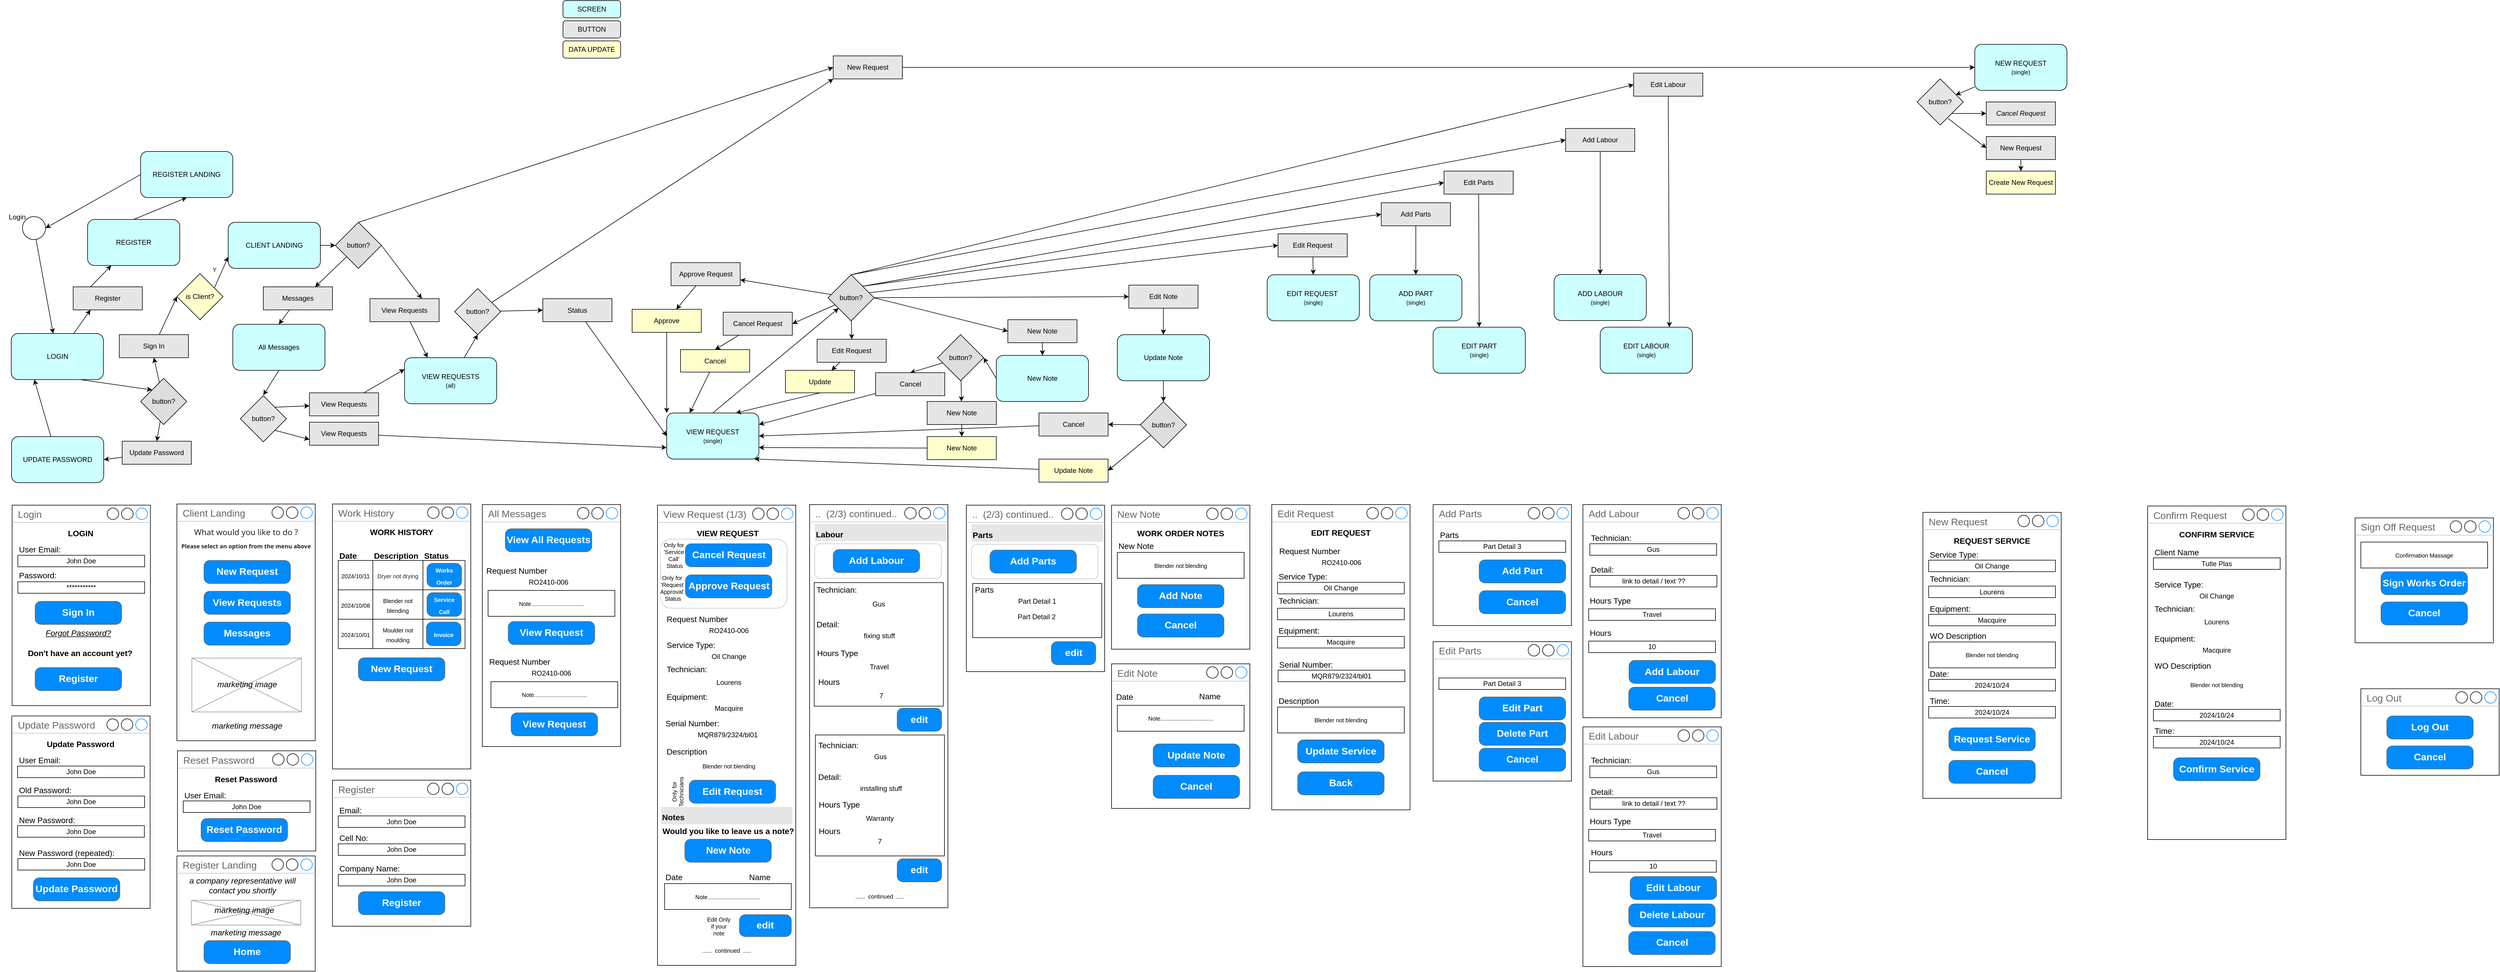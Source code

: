 <mxfile version="24.7.17">
  <diagram id="M7OO5rrIDAVTVPP12NKw" name="Flow">
    <mxGraphModel dx="1114" dy="529" grid="1" gridSize="10" guides="1" tooltips="1" connect="1" arrows="1" fold="1" page="1" pageScale="1" pageWidth="1100" pageHeight="850" math="0" shadow="0">
      <root>
        <mxCell id="0" />
        <mxCell id="1" parent="0" />
        <mxCell id="mQ48e2Va2z9JHEJBgprD-2" value="Add Labour" style="strokeWidth=1;shadow=0;dashed=0;align=center;html=1;shape=mxgraph.mockup.containers.window;align=left;verticalAlign=top;spacingLeft=8;strokeColor2=#008cff;strokeColor3=#c4c4c4;fontColor=#666666;mainText=;fontSize=17;labelBackgroundColor=none;" parent="1" vertex="1">
          <mxGeometry x="2760" y="880" width="240" height="370" as="geometry" />
        </mxCell>
        <mxCell id="PFeHFat0qIq5NRPBdQmR-92" value="..&amp;nbsp; (2/3) continued.." style="strokeWidth=1;shadow=0;dashed=0;align=center;html=1;shape=mxgraph.mockup.containers.window;align=left;verticalAlign=top;spacingLeft=8;strokeColor2=#008cff;strokeColor3=#c4c4c4;fontColor=#666666;mainText=;fontSize=17;labelBackgroundColor=none;" parent="1" vertex="1">
          <mxGeometry x="1690" y="881" width="240" height="289" as="geometry" />
        </mxCell>
        <mxCell id="lYq7w-tFQBmFcb-JNEUe-1" value="..&amp;nbsp; (2/3) continued.." style="strokeWidth=1;shadow=0;dashed=0;align=center;html=1;shape=mxgraph.mockup.containers.window;align=left;verticalAlign=top;spacingLeft=8;strokeColor2=#008cff;strokeColor3=#c4c4c4;fontColor=#666666;mainText=;fontSize=17;labelBackgroundColor=none;" parent="1" vertex="1">
          <mxGeometry x="1418" y="880" width="240" height="700" as="geometry" />
        </mxCell>
        <mxCell id="PFeHFat0qIq5NRPBdQmR-67" value="" style="rounded=1;whiteSpace=wrap;html=1;shadow=0;fontFamily=Helvetica;fontSize=10;fillColor=#FFFFFF;strokeColor=#C7C7C7;" parent="1" vertex="1">
          <mxGeometry x="1427" y="948" width="219.5" height="60" as="geometry" />
        </mxCell>
        <mxCell id="55" style="edgeStyle=none;html=1;entryX=0.25;entryY=1;entryDx=0;entryDy=0;" parent="1" source="CNkwPxVMg8bD5Nznt0NU-2" target="54" edge="1">
          <mxGeometry relative="1" as="geometry" />
        </mxCell>
        <mxCell id="CNkwPxVMg8bD5Nznt0NU-2" value="LOGIN" style="rounded=1;whiteSpace=wrap;html=1;fillColor=#CCFFFF;" parent="1" vertex="1">
          <mxGeometry x="32.5" y="583" width="160" height="80" as="geometry" />
        </mxCell>
        <mxCell id="55RVO9zuL2QJUInykwMi-25" style="edgeStyle=none;html=1;entryX=0.75;entryY=0;entryDx=0;entryDy=0;fontSize=10;exitX=1;exitY=0.5;exitDx=0;exitDy=0;" parent="1" source="CNkwPxVMg8bD5Nznt0NU-11" target="CNkwPxVMg8bD5Nznt0NU-9" edge="1">
          <mxGeometry relative="1" as="geometry" />
        </mxCell>
        <mxCell id="CNkwPxVMg8bD5Nznt0NU-6" value="CLIENT LANDING" style="rounded=1;whiteSpace=wrap;html=1;fillColor=#CCFFFF;" parent="1" vertex="1">
          <mxGeometry x="409" y="390" width="160" height="80" as="geometry" />
        </mxCell>
        <mxCell id="55RVO9zuL2QJUInykwMi-3" style="edgeStyle=none;html=1;fontSize=10;" parent="1" source="CNkwPxVMg8bD5Nznt0NU-1" target="CNkwPxVMg8bD5Nznt0NU-2" edge="1">
          <mxGeometry relative="1" as="geometry">
            <mxPoint x="71.325" y="482.325" as="targetPoint" />
          </mxGeometry>
        </mxCell>
        <mxCell id="CNkwPxVMg8bD5Nznt0NU-1" value="" style="ellipse;whiteSpace=wrap;html=1;" parent="1" vertex="1">
          <mxGeometry x="52" y="380" width="40" height="40" as="geometry" />
        </mxCell>
        <mxCell id="55RVO9zuL2QJUInykwMi-7" style="edgeStyle=none;html=1;entryX=0;entryY=0;entryDx=0;entryDy=0;fontSize=10;exitX=0.75;exitY=1;exitDx=0;exitDy=0;" parent="1" source="CNkwPxVMg8bD5Nznt0NU-2" target="48" edge="1">
          <mxGeometry relative="1" as="geometry" />
        </mxCell>
        <mxCell id="55RVO9zuL2QJUInykwMi-24" style="edgeStyle=none;html=1;entryX=0;entryY=0.75;entryDx=0;entryDy=0;fontSize=10;" parent="1" target="CNkwPxVMg8bD5Nznt0NU-6" edge="1">
          <mxGeometry relative="1" as="geometry">
            <mxPoint x="360" y="560" as="sourcePoint" />
          </mxGeometry>
        </mxCell>
        <mxCell id="CNkwPxVMg8bD5Nznt0NU-4" value="is Client?" style="rhombus;whiteSpace=wrap;html=1;fillColor=#FFFFCC;" parent="1" vertex="1">
          <mxGeometry x="320" y="479" width="80" height="80" as="geometry" />
        </mxCell>
        <mxCell id="CNkwPxVMg8bD5Nznt0NU-14" style="edgeStyle=none;html=1;" parent="1" source="CNkwPxVMg8bD5Nznt0NU-6" target="CNkwPxVMg8bD5Nznt0NU-11" edge="1">
          <mxGeometry relative="1" as="geometry">
            <mxPoint x="683" y="639" as="targetPoint" />
          </mxGeometry>
        </mxCell>
        <mxCell id="55RVO9zuL2QJUInykwMi-27" style="edgeStyle=none;html=1;entryX=0.25;entryY=0;entryDx=0;entryDy=0;fontSize=10;" parent="1" source="CNkwPxVMg8bD5Nznt0NU-9" target="CNkwPxVMg8bD5Nznt0NU-19" edge="1">
          <mxGeometry relative="1" as="geometry" />
        </mxCell>
        <mxCell id="CNkwPxVMg8bD5Nznt0NU-9" value="View Requests" style="rounded=0;whiteSpace=wrap;html=1;fillColor=#E6E6E6;" parent="1" vertex="1">
          <mxGeometry x="655" y="522.5" width="120" height="40" as="geometry" />
        </mxCell>
        <mxCell id="55RVO9zuL2QJUInykwMi-26" style="edgeStyle=none;html=1;entryX=0;entryY=0.5;entryDx=0;entryDy=0;fontSize=10;exitX=0.5;exitY=0;exitDx=0;exitDy=0;" parent="1" source="CNkwPxVMg8bD5Nznt0NU-11" target="CNkwPxVMg8bD5Nznt0NU-32" edge="1">
          <mxGeometry relative="1" as="geometry" />
        </mxCell>
        <mxCell id="66" style="edgeStyle=none;html=1;entryX=0.75;entryY=0;entryDx=0;entryDy=0;" parent="1" source="CNkwPxVMg8bD5Nznt0NU-11" target="65" edge="1">
          <mxGeometry relative="1" as="geometry" />
        </mxCell>
        <mxCell id="CNkwPxVMg8bD5Nznt0NU-11" value="button?" style="rhombus;whiteSpace=wrap;html=1;fillColor=#DEDEDE;" parent="1" vertex="1">
          <mxGeometry x="595" y="390" width="80" height="80" as="geometry" />
        </mxCell>
        <mxCell id="CNkwPxVMg8bD5Nznt0NU-27" style="edgeStyle=none;html=1;entryX=0.837;entryY=0.349;entryDx=0;entryDy=0;entryPerimeter=0;" parent="1" source="CNkwPxVMg8bD5Nznt0NU-17" target="CNkwPxVMg8bD5Nznt0NU-26" edge="1">
          <mxGeometry relative="1" as="geometry">
            <mxPoint x="3440" y="161" as="sourcePoint" />
            <mxPoint x="3400" y="181" as="targetPoint" />
          </mxGeometry>
        </mxCell>
        <mxCell id="CNkwPxVMg8bD5Nznt0NU-17" value="NEW REQUEST&lt;br&gt;&lt;font style=&quot;font-size: 10px;&quot;&gt;(single)&lt;/font&gt;" style="rounded=1;whiteSpace=wrap;html=1;fillColor=#CCFFFF;" parent="1" vertex="1">
          <mxGeometry x="3440" y="81" width="160" height="80" as="geometry" />
        </mxCell>
        <mxCell id="55RVO9zuL2QJUInykwMi-31" style="edgeStyle=none;html=1;entryX=0.5;entryY=1;entryDx=0;entryDy=0;fontSize=10;" parent="1" source="CNkwPxVMg8bD5Nznt0NU-19" target="CNkwPxVMg8bD5Nznt0NU-34" edge="1">
          <mxGeometry relative="1" as="geometry" />
        </mxCell>
        <mxCell id="CNkwPxVMg8bD5Nznt0NU-19" value="VIEW REQUESTS&lt;br&gt;&lt;font style=&quot;font-size: 10px;&quot;&gt;(all)&lt;/font&gt;" style="rounded=1;whiteSpace=wrap;html=1;fillColor=#CCFFFF;" parent="1" vertex="1">
          <mxGeometry x="715" y="625" width="160" height="80" as="geometry" />
        </mxCell>
        <mxCell id="CNkwPxVMg8bD5Nznt0NU-22" value="&lt;i&gt;Cancel Request&lt;/i&gt;" style="rounded=0;whiteSpace=wrap;html=1;fillColor=#E6E6E6;" parent="1" vertex="1">
          <mxGeometry x="3460" y="181" width="120" height="40" as="geometry" />
        </mxCell>
        <mxCell id="CNkwPxVMg8bD5Nznt0NU-30" style="edgeStyle=none;html=1;exitX=0.5;exitY=1;exitDx=0;exitDy=0;entryX=0.5;entryY=0;entryDx=0;entryDy=0;" parent="1" source="CNkwPxVMg8bD5Nznt0NU-23" target="CNkwPxVMg8bD5Nznt0NU-29" edge="1">
          <mxGeometry relative="1" as="geometry" />
        </mxCell>
        <mxCell id="CNkwPxVMg8bD5Nznt0NU-23" value="New Request" style="rounded=0;whiteSpace=wrap;html=1;fillColor=#E6E6E6;" parent="1" vertex="1">
          <mxGeometry x="3460" y="241" width="120" height="40" as="geometry" />
        </mxCell>
        <mxCell id="CNkwPxVMg8bD5Nznt0NU-24" style="edgeStyle=none;html=1;entryX=0;entryY=0.5;entryDx=0;entryDy=0;exitX=0.671;exitY=0.858;exitDx=0;exitDy=0;exitPerimeter=0;" parent="1" source="CNkwPxVMg8bD5Nznt0NU-26" target="CNkwPxVMg8bD5Nznt0NU-23" edge="1">
          <mxGeometry relative="1" as="geometry">
            <mxPoint x="3402.857" y="218.143" as="sourcePoint" />
          </mxGeometry>
        </mxCell>
        <mxCell id="CNkwPxVMg8bD5Nznt0NU-25" style="edgeStyle=none;html=1;entryX=0;entryY=0.5;entryDx=0;entryDy=0;exitX=1;exitY=1;exitDx=0;exitDy=0;" parent="1" source="CNkwPxVMg8bD5Nznt0NU-26" target="CNkwPxVMg8bD5Nznt0NU-22" edge="1">
          <mxGeometry relative="1" as="geometry">
            <mxPoint x="3420" y="201" as="sourcePoint" />
          </mxGeometry>
        </mxCell>
        <mxCell id="CNkwPxVMg8bD5Nznt0NU-26" value="button?" style="rhombus;whiteSpace=wrap;html=1;fillColor=#E6E6E6;" parent="1" vertex="1">
          <mxGeometry x="3340" y="141" width="80" height="80" as="geometry" />
        </mxCell>
        <mxCell id="CNkwPxVMg8bD5Nznt0NU-29" value="Create New Request" style="rounded=0;whiteSpace=wrap;html=1;fillColor=#FFFFCC;" parent="1" vertex="1">
          <mxGeometry x="3460" y="301" width="120" height="40" as="geometry" />
        </mxCell>
        <mxCell id="mQ48e2Va2z9JHEJBgprD-37" style="edgeStyle=none;html=1;entryX=0;entryY=0.5;entryDx=0;entryDy=0;fontSize=10;" parent="1" source="CNkwPxVMg8bD5Nznt0NU-32" target="CNkwPxVMg8bD5Nznt0NU-17" edge="1">
          <mxGeometry relative="1" as="geometry" />
        </mxCell>
        <mxCell id="CNkwPxVMg8bD5Nznt0NU-32" value="New Request" style="rounded=0;whiteSpace=wrap;html=1;fillColor=#E6E6E6;" parent="1" vertex="1">
          <mxGeometry x="1459" y="101" width="120" height="40" as="geometry" />
        </mxCell>
        <mxCell id="CNkwPxVMg8bD5Nznt0NU-39" style="edgeStyle=none;html=1;entryX=0;entryY=0.5;entryDx=0;entryDy=0;" parent="1" source="CNkwPxVMg8bD5Nznt0NU-34" target="CNkwPxVMg8bD5Nznt0NU-37" edge="1">
          <mxGeometry relative="1" as="geometry" />
        </mxCell>
        <mxCell id="55RVO9zuL2QJUInykwMi-28" style="edgeStyle=none;html=1;entryX=0;entryY=1;entryDx=0;entryDy=0;fontSize=10;" parent="1" source="CNkwPxVMg8bD5Nznt0NU-34" target="CNkwPxVMg8bD5Nznt0NU-32" edge="1">
          <mxGeometry relative="1" as="geometry" />
        </mxCell>
        <mxCell id="CNkwPxVMg8bD5Nznt0NU-34" value="button?" style="rhombus;whiteSpace=wrap;html=1;fillColor=#E6E6E6;" parent="1" vertex="1">
          <mxGeometry x="802" y="505" width="80" height="80" as="geometry" />
        </mxCell>
        <mxCell id="55RVO9zuL2QJUInykwMi-33" style="edgeStyle=none;html=1;entryX=0;entryY=0.5;entryDx=0;entryDy=0;fontSize=10;" parent="1" source="CNkwPxVMg8bD5Nznt0NU-37" target="CNkwPxVMg8bD5Nznt0NU-38" edge="1">
          <mxGeometry relative="1" as="geometry" />
        </mxCell>
        <mxCell id="CNkwPxVMg8bD5Nznt0NU-37" value="Status" style="rounded=0;whiteSpace=wrap;html=1;fillColor=#E6E6E6;" parent="1" vertex="1">
          <mxGeometry x="955" y="522.5" width="120" height="40" as="geometry" />
        </mxCell>
        <mxCell id="CNkwPxVMg8bD5Nznt0NU-90" style="edgeStyle=none;html=1;fontSize=10;exitX=0.5;exitY=0;exitDx=0;exitDy=0;" parent="1" source="CNkwPxVMg8bD5Nznt0NU-38" target="CNkwPxVMg8bD5Nznt0NU-49" edge="1">
          <mxGeometry relative="1" as="geometry" />
        </mxCell>
        <mxCell id="CNkwPxVMg8bD5Nznt0NU-38" value="VIEW REQUEST&lt;br&gt;&lt;font style=&quot;font-size: 10px;&quot;&gt;(single)&lt;/font&gt;" style="rounded=1;whiteSpace=wrap;html=1;fillColor=#CCFFFF;" parent="1" vertex="1">
          <mxGeometry x="1170" y="721" width="160" height="80" as="geometry" />
        </mxCell>
        <mxCell id="PFeHFat0qIq5NRPBdQmR-123" style="edgeStyle=none;html=1;entryX=0.5;entryY=0;entryDx=0;entryDy=0;fontSize=10;" parent="1" source="CNkwPxVMg8bD5Nznt0NU-45" target="YbFCL8d-j3u_tiSrlF40-4" edge="1">
          <mxGeometry relative="1" as="geometry" />
        </mxCell>
        <mxCell id="CNkwPxVMg8bD5Nznt0NU-45" value="Edit Request" style="rounded=0;whiteSpace=wrap;html=1;fillColor=#E6E6E6;" parent="1" vertex="1">
          <mxGeometry x="2231" y="410" width="120" height="40" as="geometry" />
        </mxCell>
        <mxCell id="CNkwPxVMg8bD5Nznt0NU-87" style="edgeStyle=none;html=1;fontSize=10;" parent="1" source="CNkwPxVMg8bD5Nznt0NU-46" target="CNkwPxVMg8bD5Nznt0NU-59" edge="1">
          <mxGeometry relative="1" as="geometry" />
        </mxCell>
        <mxCell id="CNkwPxVMg8bD5Nznt0NU-46" value="Approve Request" style="rounded=0;whiteSpace=wrap;html=1;fillColor=#E6E6E6;" parent="1" vertex="1">
          <mxGeometry x="1177.5" y="460" width="120" height="40" as="geometry" />
        </mxCell>
        <mxCell id="CNkwPxVMg8bD5Nznt0NU-54" style="edgeStyle=none;html=1;fontSize=10;" parent="1" source="CNkwPxVMg8bD5Nznt0NU-49" target="CNkwPxVMg8bD5Nznt0NU-46" edge="1">
          <mxGeometry relative="1" as="geometry">
            <mxPoint x="1754" y="362" as="sourcePoint" />
          </mxGeometry>
        </mxCell>
        <mxCell id="55RVO9zuL2QJUInykwMi-37" style="edgeStyle=none;html=1;entryX=1;entryY=0.5;entryDx=0;entryDy=0;fontSize=10;" parent="1" source="CNkwPxVMg8bD5Nznt0NU-49" target="CNkwPxVMg8bD5Nznt0NU-53" edge="1">
          <mxGeometry relative="1" as="geometry" />
        </mxCell>
        <mxCell id="55RVO9zuL2QJUInykwMi-43" style="edgeStyle=none;html=1;entryX=0.5;entryY=0;entryDx=0;entryDy=0;fontSize=10;" parent="1" source="CNkwPxVMg8bD5Nznt0NU-49" target="55RVO9zuL2QJUInykwMi-41" edge="1">
          <mxGeometry relative="1" as="geometry" />
        </mxCell>
        <mxCell id="PFeHFat0qIq5NRPBdQmR-16" style="edgeStyle=none;html=1;entryX=0;entryY=0.5;entryDx=0;entryDy=0;fontSize=10;exitX=1;exitY=0.5;exitDx=0;exitDy=0;" parent="1" source="CNkwPxVMg8bD5Nznt0NU-49" target="CNkwPxVMg8bD5Nznt0NU-52" edge="1">
          <mxGeometry relative="1" as="geometry">
            <mxPoint x="1684.692" y="528.308" as="sourcePoint" />
          </mxGeometry>
        </mxCell>
        <mxCell id="PFeHFat0qIq5NRPBdQmR-17" style="edgeStyle=none;html=1;entryX=0;entryY=0.5;entryDx=0;entryDy=0;fontSize=10;" parent="1" source="CNkwPxVMg8bD5Nznt0NU-49" target="PFeHFat0qIq5NRPBdQmR-12" edge="1">
          <mxGeometry relative="1" as="geometry" />
        </mxCell>
        <mxCell id="PFeHFat0qIq5NRPBdQmR-118" style="edgeStyle=none;html=1;entryX=0;entryY=0.5;entryDx=0;entryDy=0;fontSize=10;exitX=0.889;exitY=0.39;exitDx=0;exitDy=0;exitPerimeter=0;" parent="1" source="CNkwPxVMg8bD5Nznt0NU-49" target="CNkwPxVMg8bD5Nznt0NU-45" edge="1">
          <mxGeometry relative="1" as="geometry" />
        </mxCell>
        <mxCell id="PFeHFat0qIq5NRPBdQmR-119" style="edgeStyle=none;html=1;entryX=0;entryY=0.5;entryDx=0;entryDy=0;fontSize=10;exitX=0.5;exitY=0;exitDx=0;exitDy=0;" parent="1" source="CNkwPxVMg8bD5Nznt0NU-49" target="CNkwPxVMg8bD5Nznt0NU-95" edge="1">
          <mxGeometry relative="1" as="geometry" />
        </mxCell>
        <mxCell id="PFeHFat0qIq5NRPBdQmR-120" style="edgeStyle=none;html=1;entryX=0;entryY=0.5;entryDx=0;entryDy=0;fontSize=10;exitX=0.5;exitY=0;exitDx=0;exitDy=0;" parent="1" source="CNkwPxVMg8bD5Nznt0NU-49" target="PFeHFat0qIq5NRPBdQmR-114" edge="1">
          <mxGeometry relative="1" as="geometry">
            <mxPoint x="1519" y="510" as="sourcePoint" />
          </mxGeometry>
        </mxCell>
        <mxCell id="PFeHFat0qIq5NRPBdQmR-121" style="edgeStyle=none;html=1;entryX=0;entryY=0.5;entryDx=0;entryDy=0;fontSize=10;exitX=1;exitY=0;exitDx=0;exitDy=0;" parent="1" source="CNkwPxVMg8bD5Nznt0NU-49" target="CNkwPxVMg8bD5Nznt0NU-96" edge="1">
          <mxGeometry relative="1" as="geometry" />
        </mxCell>
        <mxCell id="PFeHFat0qIq5NRPBdQmR-122" style="edgeStyle=none;html=1;entryX=0;entryY=0.5;entryDx=0;entryDy=0;fontSize=10;exitX=1;exitY=0;exitDx=0;exitDy=0;" parent="1" source="CNkwPxVMg8bD5Nznt0NU-49" target="PFeHFat0qIq5NRPBdQmR-115" edge="1">
          <mxGeometry relative="1" as="geometry" />
        </mxCell>
        <mxCell id="CNkwPxVMg8bD5Nznt0NU-49" value="button?" style="rhombus;whiteSpace=wrap;html=1;fillColor=#DEDEDE;" parent="1" vertex="1">
          <mxGeometry x="1450" y="481" width="80" height="80" as="geometry" />
        </mxCell>
        <mxCell id="PFeHFat0qIq5NRPBdQmR-25" style="edgeStyle=none;html=1;entryX=0.5;entryY=0;entryDx=0;entryDy=0;fontSize=10;" parent="1" source="CNkwPxVMg8bD5Nznt0NU-52" target="PFeHFat0qIq5NRPBdQmR-18" edge="1">
          <mxGeometry relative="1" as="geometry" />
        </mxCell>
        <mxCell id="CNkwPxVMg8bD5Nznt0NU-52" value="New Note" style="rounded=0;whiteSpace=wrap;html=1;fillColor=#E6E6E6;" parent="1" vertex="1">
          <mxGeometry x="1762" y="559" width="120" height="40" as="geometry" />
        </mxCell>
        <mxCell id="CNkwPxVMg8bD5Nznt0NU-89" style="edgeStyle=none;html=1;entryX=0.5;entryY=0;entryDx=0;entryDy=0;fontSize=10;" parent="1" source="CNkwPxVMg8bD5Nznt0NU-53" target="CNkwPxVMg8bD5Nznt0NU-64" edge="1">
          <mxGeometry relative="1" as="geometry">
            <mxPoint x="1272" y="651" as="targetPoint" />
          </mxGeometry>
        </mxCell>
        <mxCell id="CNkwPxVMg8bD5Nznt0NU-53" value="Cancel Request" style="rounded=0;whiteSpace=wrap;html=1;fillColor=#E6E6E6;" parent="1" vertex="1">
          <mxGeometry x="1268" y="546" width="120" height="40" as="geometry" />
        </mxCell>
        <mxCell id="55RVO9zuL2QJUInykwMi-34" style="edgeStyle=none;html=1;entryX=0;entryY=0;entryDx=0;entryDy=0;fontSize=10;" parent="1" source="CNkwPxVMg8bD5Nznt0NU-59" target="CNkwPxVMg8bD5Nznt0NU-38" edge="1">
          <mxGeometry relative="1" as="geometry" />
        </mxCell>
        <mxCell id="CNkwPxVMg8bD5Nznt0NU-59" value="Approve" style="rounded=0;whiteSpace=wrap;html=1;fillColor=#FFFFCC;" parent="1" vertex="1">
          <mxGeometry x="1110" y="541" width="120" height="40" as="geometry" />
        </mxCell>
        <mxCell id="55RVO9zuL2QJUInykwMi-38" style="edgeStyle=none;html=1;entryX=0.25;entryY=0;entryDx=0;entryDy=0;fontSize=10;" parent="1" source="CNkwPxVMg8bD5Nznt0NU-64" target="CNkwPxVMg8bD5Nznt0NU-38" edge="1">
          <mxGeometry relative="1" as="geometry" />
        </mxCell>
        <mxCell id="CNkwPxVMg8bD5Nznt0NU-64" value="Cancel" style="rounded=0;whiteSpace=wrap;html=1;fillColor=#FFFFCC;" parent="1" vertex="1">
          <mxGeometry x="1194" y="611" width="120" height="39" as="geometry" />
        </mxCell>
        <mxCell id="PFeHFat0qIq5NRPBdQmR-29" style="edgeStyle=none;html=1;entryX=1;entryY=0.75;entryDx=0;entryDy=0;fontSize=10;" parent="1" source="CNkwPxVMg8bD5Nznt0NU-67" target="CNkwPxVMg8bD5Nznt0NU-38" edge="1">
          <mxGeometry relative="1" as="geometry" />
        </mxCell>
        <mxCell id="CNkwPxVMg8bD5Nznt0NU-67" value="New Note" style="rounded=0;whiteSpace=wrap;html=1;fillColor=#FFFFCC;" parent="1" vertex="1">
          <mxGeometry x="1622" y="762" width="120" height="40" as="geometry" />
        </mxCell>
        <mxCell id="CNkwPxVMg8bD5Nznt0NU-71" value="SCREEN" style="rounded=1;whiteSpace=wrap;html=1;fillColor=#CCFFFF;" parent="1" vertex="1">
          <mxGeometry x="990" y="5" width="100" height="30" as="geometry" />
        </mxCell>
        <mxCell id="CNkwPxVMg8bD5Nznt0NU-72" value="BUTTON" style="rounded=1;whiteSpace=wrap;html=1;fillColor=#E6E6E6;" parent="1" vertex="1">
          <mxGeometry x="990" y="40" width="100" height="30" as="geometry" />
        </mxCell>
        <mxCell id="CNkwPxVMg8bD5Nznt0NU-73" value="DATA UPDATE" style="rounded=1;whiteSpace=wrap;html=1;fillColor=#FFFFCC;" parent="1" vertex="1">
          <mxGeometry x="990" y="75" width="100" height="30" as="geometry" />
        </mxCell>
        <mxCell id="CNkwPxVMg8bD5Nznt0NU-75" value="Y" style="text;html=1;strokeColor=none;fillColor=none;align=center;verticalAlign=middle;whiteSpace=wrap;rounded=0;fontSize=10;" parent="1" vertex="1">
          <mxGeometry x="371" y="460" width="29" height="24" as="geometry" />
        </mxCell>
        <mxCell id="mQ48e2Va2z9JHEJBgprD-36" style="edgeStyle=none;html=1;entryX=0.75;entryY=0;entryDx=0;entryDy=0;fontSize=10;" parent="1" source="CNkwPxVMg8bD5Nznt0NU-95" target="YbFCL8d-j3u_tiSrlF40-7" edge="1">
          <mxGeometry relative="1" as="geometry" />
        </mxCell>
        <mxCell id="CNkwPxVMg8bD5Nznt0NU-95" value="Edit Labour" style="rounded=0;whiteSpace=wrap;html=1;fillColor=#E6E6E6;" parent="1" vertex="1">
          <mxGeometry x="2848" y="131" width="120" height="40" as="geometry" />
        </mxCell>
        <mxCell id="mQ48e2Va2z9JHEJBgprD-14" style="edgeStyle=none;html=1;entryX=0.5;entryY=0;entryDx=0;entryDy=0;fontSize=10;" parent="1" source="CNkwPxVMg8bD5Nznt0NU-96" target="PFeHFat0qIq5NRPBdQmR-117" edge="1">
          <mxGeometry relative="1" as="geometry" />
        </mxCell>
        <mxCell id="CNkwPxVMg8bD5Nznt0NU-96" value="Edit Parts" style="rounded=0;whiteSpace=wrap;html=1;fillColor=#E6E6E6;" parent="1" vertex="1">
          <mxGeometry x="2519" y="301" width="120" height="40" as="geometry" />
        </mxCell>
        <mxCell id="YbFCL8d-j3u_tiSrlF40-4" value="EDIT REQUEST&amp;nbsp;&lt;br&gt;&lt;font style=&quot;font-size: 10px;&quot;&gt;(single)&lt;/font&gt;" style="rounded=1;whiteSpace=wrap;html=1;fillColor=#CCFFFF;" parent="1" vertex="1">
          <mxGeometry x="2212" y="481" width="160" height="80" as="geometry" />
        </mxCell>
        <mxCell id="YbFCL8d-j3u_tiSrlF40-6" value="&lt;font style=&quot;&quot;&gt;ADD LABOUR&lt;br&gt;&lt;/font&gt;&lt;font style=&quot;font-size: 10px;&quot;&gt;(single)&lt;/font&gt;" style="rounded=1;whiteSpace=wrap;html=1;fillColor=#CCFFFF;" parent="1" vertex="1">
          <mxGeometry x="2710" y="480.5" width="160" height="80" as="geometry" />
        </mxCell>
        <mxCell id="YbFCL8d-j3u_tiSrlF40-7" value="EDIT LABOUR&lt;br&gt;&lt;font style=&quot;font-size: 10px;&quot;&gt;(single)&lt;/font&gt;" style="rounded=1;whiteSpace=wrap;html=1;fillColor=#CCFFFF;" parent="1" vertex="1">
          <mxGeometry x="2790" y="572" width="160" height="80" as="geometry" />
        </mxCell>
        <mxCell id="QeGPy931lr3a5L6l3l3y-1" value="Login" style="strokeWidth=1;shadow=0;dashed=0;align=center;html=1;shape=mxgraph.mockup.containers.window;align=left;verticalAlign=top;spacingLeft=8;strokeColor2=#008cff;strokeColor3=#c4c4c4;fontColor=#666666;mainText=;fontSize=17;labelBackgroundColor=none;" parent="1" vertex="1">
          <mxGeometry x="34" y="881" width="240" height="348" as="geometry" />
        </mxCell>
        <mxCell id="QeGPy931lr3a5L6l3l3y-2" value="Sign In" style="strokeWidth=1;shadow=0;dashed=0;align=center;html=1;shape=mxgraph.mockup.buttons.button;strokeColor=#666666;fontColor=#ffffff;mainText=;buttonStyle=round;fontSize=17;fontStyle=1;fillColor=#008cff;whiteSpace=wrap;" parent="1" vertex="1">
          <mxGeometry x="74" y="1048" width="150" height="40" as="geometry" />
        </mxCell>
        <mxCell id="QeGPy931lr3a5L6l3l3y-3" value="John Doe" style="rounded=0;whiteSpace=wrap;html=1;" parent="1" vertex="1">
          <mxGeometry x="44" y="968" width="220" height="20" as="geometry" />
        </mxCell>
        <mxCell id="QeGPy931lr3a5L6l3l3y-4" value="&lt;font style=&quot;font-size: 14px;&quot;&gt;User Email:&amp;nbsp;&lt;/font&gt;" style="text;html=1;strokeColor=none;fillColor=none;align=left;verticalAlign=middle;whiteSpace=wrap;rounded=0;" parent="1" vertex="1">
          <mxGeometry x="44" y="943" width="220" height="30" as="geometry" />
        </mxCell>
        <mxCell id="QeGPy931lr3a5L6l3l3y-5" value="***********" style="rounded=0;whiteSpace=wrap;html=1;" parent="1" vertex="1">
          <mxGeometry x="44" y="1014" width="220" height="20" as="geometry" />
        </mxCell>
        <mxCell id="QeGPy931lr3a5L6l3l3y-6" value="&lt;font style=&quot;font-size: 14px;&quot;&gt;Password:&lt;/font&gt;" style="text;html=1;strokeColor=none;fillColor=none;align=left;verticalAlign=middle;whiteSpace=wrap;rounded=0;" parent="1" vertex="1">
          <mxGeometry x="44" y="988" width="220" height="30" as="geometry" />
        </mxCell>
        <mxCell id="QeGPy931lr3a5L6l3l3y-7" value="&lt;font style=&quot;font-size: 14px;&quot;&gt;&lt;i&gt;&lt;u&gt;Forgot Password?&lt;/u&gt;&lt;/i&gt;&lt;/font&gt;" style="text;html=1;strokeColor=none;fillColor=none;align=center;verticalAlign=middle;whiteSpace=wrap;rounded=0;" parent="1" vertex="1">
          <mxGeometry x="74" y="1088" width="150" height="30" as="geometry" />
        </mxCell>
        <mxCell id="QeGPy931lr3a5L6l3l3y-8" value="&lt;font style=&quot;font-size: 14px;&quot;&gt;&lt;b&gt;Don&#39;t have an account yet?&amp;nbsp;&lt;/b&gt;&lt;/font&gt;" style="text;html=1;strokeColor=none;fillColor=none;align=center;verticalAlign=middle;whiteSpace=wrap;rounded=0;" parent="1" vertex="1">
          <mxGeometry x="34" y="1123" width="240" height="30" as="geometry" />
        </mxCell>
        <mxCell id="QeGPy931lr3a5L6l3l3y-9" value="Register" style="strokeWidth=1;shadow=0;dashed=0;align=center;html=1;shape=mxgraph.mockup.buttons.button;strokeColor=#666666;fontColor=#ffffff;mainText=;buttonStyle=round;fontSize=17;fontStyle=1;fillColor=#008cff;whiteSpace=wrap;" parent="1" vertex="1">
          <mxGeometry x="74" y="1163" width="150" height="40" as="geometry" />
        </mxCell>
        <mxCell id="QeGPy931lr3a5L6l3l3y-10" value="&lt;h1&gt;&lt;font style=&quot;font-size: 14px;&quot;&gt;&lt;b&gt;LOGIN&lt;/b&gt;&lt;/font&gt;&lt;/h1&gt;" style="text;html=1;strokeColor=none;fillColor=none;align=center;verticalAlign=middle;whiteSpace=wrap;rounded=0;" parent="1" vertex="1">
          <mxGeometry x="33" y="912" width="240" height="30" as="geometry" />
        </mxCell>
        <mxCell id="QeGPy931lr3a5L6l3l3y-11" value="Reset Password" style="strokeWidth=1;shadow=0;dashed=0;align=center;html=1;shape=mxgraph.mockup.containers.window;align=left;verticalAlign=top;spacingLeft=8;strokeColor2=#008cff;strokeColor3=#c4c4c4;fontColor=#666666;mainText=;fontSize=17;labelBackgroundColor=none;" parent="1" vertex="1">
          <mxGeometry x="321" y="1307.5" width="240" height="174" as="geometry" />
        </mxCell>
        <mxCell id="QeGPy931lr3a5L6l3l3y-12" value="John Doe" style="rounded=0;whiteSpace=wrap;html=1;" parent="1" vertex="1">
          <mxGeometry x="331" y="1394.5" width="220" height="20" as="geometry" />
        </mxCell>
        <mxCell id="QeGPy931lr3a5L6l3l3y-13" value="&lt;font style=&quot;font-size: 14px;&quot;&gt;User Email:&amp;nbsp;&lt;/font&gt;" style="text;html=1;strokeColor=none;fillColor=none;align=left;verticalAlign=middle;whiteSpace=wrap;rounded=0;" parent="1" vertex="1">
          <mxGeometry x="331" y="1369.5" width="220" height="30" as="geometry" />
        </mxCell>
        <mxCell id="QeGPy931lr3a5L6l3l3y-16" value="Reset Password" style="strokeWidth=1;shadow=0;dashed=0;align=center;html=1;shape=mxgraph.mockup.buttons.button;strokeColor=#666666;fontColor=#ffffff;mainText=;buttonStyle=round;fontSize=17;fontStyle=1;fillColor=#008cff;whiteSpace=wrap;" parent="1" vertex="1">
          <mxGeometry x="362" y="1425" width="150" height="40" as="geometry" />
        </mxCell>
        <mxCell id="QeGPy931lr3a5L6l3l3y-17" value="&lt;h1&gt;&lt;font style=&quot;font-size: 14px;&quot;&gt;&lt;b&gt;Reset Password&lt;/b&gt;&lt;/font&gt;&lt;/h1&gt;" style="text;html=1;strokeColor=none;fillColor=none;align=center;verticalAlign=middle;whiteSpace=wrap;rounded=0;" parent="1" vertex="1">
          <mxGeometry x="320" y="1338.5" width="240" height="30" as="geometry" />
        </mxCell>
        <mxCell id="QNajEddDkhs3FuIVRpyS-1" value="Client Landing" style="strokeWidth=1;shadow=0;dashed=0;align=center;html=1;shape=mxgraph.mockup.containers.window;align=left;verticalAlign=top;spacingLeft=8;strokeColor2=#008cff;strokeColor3=#c4c4c4;fontColor=#666666;mainText=;fontSize=17;labelBackgroundColor=none;" parent="1" vertex="1">
          <mxGeometry x="320" y="879" width="240" height="411" as="geometry" />
        </mxCell>
        <mxCell id="QNajEddDkhs3FuIVRpyS-2" value="" style="verticalLabelPosition=bottom;shadow=0;dashed=0;align=center;html=1;verticalAlign=top;strokeWidth=1;shape=mxgraph.mockup.graphics.simpleIcon;strokeColor=#999999;fontFamily=Helvetica;fontSize=10;fillColor=#FFFFFF;" parent="1" vertex="1">
          <mxGeometry x="346" y="1146.5" width="190" height="93.5" as="geometry" />
        </mxCell>
        <mxCell id="QNajEddDkhs3FuIVRpyS-3" value="&lt;h2 style=&quot;box-sizing: border-box; margin-top: 0px; margin-bottom: 0.5rem; font-weight: 500; line-height: 1.2; color: rgb(33, 37, 41); font-family: system-ui, -apple-system, &amp;quot;Segoe UI&amp;quot;, Roboto, &amp;quot;Helvetica Neue&amp;quot;, Arial, &amp;quot;Noto Sans&amp;quot;, &amp;quot;Liberation Sans&amp;quot;, sans-serif, &amp;quot;Apple Color Emoji&amp;quot;, &amp;quot;Segoe UI Emoji&amp;quot;, &amp;quot;Segoe UI Symbol&amp;quot;, &amp;quot;Noto Color Emoji&amp;quot;; background-color: rgb(255, 255, 255);&quot;&gt;&lt;font style=&quot;font-size: 14px;&quot;&gt;What would you like to do ?&lt;/font&gt;&lt;/h2&gt;&lt;h3 style=&quot;box-sizing: border-box; margin-top: 0px; margin-bottom: 15px; line-height: 1.2; color: rgb(33, 37, 41); font-family: system-ui, -apple-system, &amp;quot;Segoe UI&amp;quot;, Roboto, &amp;quot;Helvetica Neue&amp;quot;, Arial, &amp;quot;Noto Sans&amp;quot;, &amp;quot;Liberation Sans&amp;quot;, sans-serif, &amp;quot;Apple Color Emoji&amp;quot;, &amp;quot;Segoe UI Emoji&amp;quot;, &amp;quot;Segoe UI Symbol&amp;quot;, &amp;quot;Noto Color Emoji&amp;quot;; background-color: rgb(255, 255, 255);&quot;&gt;&lt;font style=&quot;font-size: 10px;&quot;&gt;Please select an option from the menu above&lt;/font&gt;&lt;/h3&gt;" style="text;html=1;strokeColor=none;fillColor=none;align=center;verticalAlign=middle;whiteSpace=wrap;rounded=0;shadow=0;fontFamily=Helvetica;fontSize=10;" parent="1" vertex="1">
          <mxGeometry x="325" y="911" width="230" height="68" as="geometry" />
        </mxCell>
        <mxCell id="QNajEddDkhs3FuIVRpyS-4" value="New Request" style="strokeWidth=1;shadow=0;dashed=0;align=center;html=1;shape=mxgraph.mockup.buttons.button;strokeColor=#666666;fontColor=#ffffff;mainText=;buttonStyle=round;fontSize=17;fontStyle=1;fillColor=#008cff;whiteSpace=wrap;" parent="1" vertex="1">
          <mxGeometry x="367" y="977" width="150" height="40" as="geometry" />
        </mxCell>
        <mxCell id="QNajEddDkhs3FuIVRpyS-5" value="View Requests" style="strokeWidth=1;shadow=0;dashed=0;align=center;html=1;shape=mxgraph.mockup.buttons.button;strokeColor=#666666;fontColor=#ffffff;mainText=;buttonStyle=round;fontSize=17;fontStyle=1;fillColor=#008cff;whiteSpace=wrap;" parent="1" vertex="1">
          <mxGeometry x="367" y="1030.5" width="150" height="40" as="geometry" />
        </mxCell>
        <mxCell id="QNajEddDkhs3FuIVRpyS-6" value="&lt;font style=&quot;font-size: 14px;&quot;&gt;&lt;i&gt;marketing image&lt;/i&gt;&lt;/font&gt;" style="text;html=1;strokeColor=none;fillColor=none;align=center;verticalAlign=middle;whiteSpace=wrap;rounded=0;" parent="1" vertex="1">
          <mxGeometry x="367" y="1166" width="150" height="52" as="geometry" />
        </mxCell>
        <mxCell id="QNajEddDkhs3FuIVRpyS-7" value="&lt;font style=&quot;font-size: 14px;&quot;&gt;&lt;i&gt;marketing message&lt;/i&gt;&lt;/font&gt;" style="text;html=1;strokeColor=none;fillColor=none;align=center;verticalAlign=middle;whiteSpace=wrap;rounded=0;" parent="1" vertex="1">
          <mxGeometry x="367" y="1238" width="150" height="52" as="geometry" />
        </mxCell>
        <mxCell id="lYq7w-tFQBmFcb-JNEUe-2" value="" style="rounded=1;whiteSpace=wrap;html=1;shadow=0;fontFamily=Helvetica;fontSize=10;fillColor=#FFFFFF;strokeColor=#C7C7C7;" parent="1" vertex="1">
          <mxGeometry x="1166" y="1344" width="219.5" height="65" as="geometry" />
        </mxCell>
        <mxCell id="lYq7w-tFQBmFcb-JNEUe-3" value="View Request (1/3)" style="strokeWidth=1;shadow=0;dashed=0;align=center;html=1;shape=mxgraph.mockup.containers.window;align=left;verticalAlign=top;spacingLeft=8;strokeColor2=#008cff;strokeColor3=#c4c4c4;fontColor=#666666;mainText=;fontSize=17;labelBackgroundColor=none;" parent="1" vertex="1">
          <mxGeometry x="1154" y="881" width="240" height="799" as="geometry" />
        </mxCell>
        <mxCell id="lYq7w-tFQBmFcb-JNEUe-4" value="" style="rounded=1;whiteSpace=wrap;html=1;shadow=0;fontFamily=Helvetica;fontSize=10;fillColor=#FFFFFF;strokeColor=#C7C7C7;" parent="1" vertex="1">
          <mxGeometry x="1159.5" y="940" width="219.5" height="120" as="geometry" />
        </mxCell>
        <mxCell id="lYq7w-tFQBmFcb-JNEUe-6" value="&lt;h1&gt;&lt;font style=&quot;font-size: 14px;&quot;&gt;&lt;b&gt;VIEW REQUEST&lt;/b&gt;&lt;/font&gt;&lt;/h1&gt;" style="text;html=1;strokeColor=none;fillColor=none;align=center;verticalAlign=middle;whiteSpace=wrap;rounded=0;" parent="1" vertex="1">
          <mxGeometry x="1156" y="912" width="240" height="30" as="geometry" />
        </mxCell>
        <mxCell id="lYq7w-tFQBmFcb-JNEUe-7" value="Oil Change" style="rounded=0;whiteSpace=wrap;html=1;strokeColor=none;" parent="1" vertex="1">
          <mxGeometry x="1167.5" y="1133.5" width="220" height="20" as="geometry" />
        </mxCell>
        <mxCell id="lYq7w-tFQBmFcb-JNEUe-8" value="&lt;span style=&quot;font-size: 14px;&quot;&gt;Service Type:&lt;/span&gt;" style="text;html=1;strokeColor=none;fillColor=none;align=left;verticalAlign=middle;whiteSpace=wrap;rounded=0;" parent="1" vertex="1">
          <mxGeometry x="1167.5" y="1108.5" width="220" height="30" as="geometry" />
        </mxCell>
        <mxCell id="lYq7w-tFQBmFcb-JNEUe-9" value="Lourens" style="rounded=0;whiteSpace=wrap;html=1;strokeColor=none;" parent="1" vertex="1">
          <mxGeometry x="1167.5" y="1178.5" width="220" height="20" as="geometry" />
        </mxCell>
        <mxCell id="lYq7w-tFQBmFcb-JNEUe-10" value="&lt;span style=&quot;font-size: 14px;&quot;&gt;Technician:&lt;/span&gt;" style="text;html=1;strokeColor=none;fillColor=none;align=left;verticalAlign=middle;whiteSpace=wrap;rounded=0;" parent="1" vertex="1">
          <mxGeometry x="1167.5" y="1150.5" width="220" height="30" as="geometry" />
        </mxCell>
        <mxCell id="lYq7w-tFQBmFcb-JNEUe-11" value="Macquire" style="rounded=0;whiteSpace=wrap;html=1;strokeColor=none;" parent="1" vertex="1">
          <mxGeometry x="1167.5" y="1223.5" width="220" height="20" as="geometry" />
        </mxCell>
        <mxCell id="lYq7w-tFQBmFcb-JNEUe-12" value="&lt;span style=&quot;font-size: 14px;&quot;&gt;Equipment:&lt;/span&gt;" style="text;html=1;strokeColor=none;fillColor=none;align=left;verticalAlign=middle;whiteSpace=wrap;rounded=0;" parent="1" vertex="1">
          <mxGeometry x="1167.5" y="1198.5" width="220" height="30" as="geometry" />
        </mxCell>
        <mxCell id="lYq7w-tFQBmFcb-JNEUe-13" value="&lt;span style=&quot;font-size: 10px;&quot;&gt;Blender not blending&lt;/span&gt;" style="rounded=0;whiteSpace=wrap;html=1;strokeColor=none;" parent="1" vertex="1">
          <mxGeometry x="1167.5" y="1311.5" width="220" height="45" as="geometry" />
        </mxCell>
        <mxCell id="lYq7w-tFQBmFcb-JNEUe-14" value="&lt;span style=&quot;font-size: 14px;&quot;&gt;Description&lt;/span&gt;" style="text;html=1;strokeColor=none;fillColor=none;align=left;verticalAlign=middle;whiteSpace=wrap;rounded=0;" parent="1" vertex="1">
          <mxGeometry x="1167.5" y="1293.5" width="220" height="30" as="geometry" />
        </mxCell>
        <mxCell id="lYq7w-tFQBmFcb-JNEUe-15" value="&lt;font style=&quot;font-size: 14px;&quot;&gt;&lt;b&gt;Would you like to leave us a note?&lt;/b&gt;&lt;/font&gt;" style="text;html=1;strokeColor=none;fillColor=none;align=center;verticalAlign=middle;whiteSpace=wrap;rounded=0;" parent="1" vertex="1">
          <mxGeometry x="1156.5" y="1432" width="240" height="30" as="geometry" />
        </mxCell>
        <mxCell id="lYq7w-tFQBmFcb-JNEUe-16" value="RO2410-006" style="rounded=0;whiteSpace=wrap;html=1;strokeColor=none;" parent="1" vertex="1">
          <mxGeometry x="1167.5" y="1089" width="220" height="20" as="geometry" />
        </mxCell>
        <mxCell id="lYq7w-tFQBmFcb-JNEUe-17" value="&lt;span style=&quot;font-size: 14px;&quot;&gt;Request Number&lt;/span&gt;" style="text;html=1;strokeColor=none;fillColor=none;align=left;verticalAlign=middle;whiteSpace=wrap;rounded=0;" parent="1" vertex="1">
          <mxGeometry x="1167.5" y="1064" width="220" height="30" as="geometry" />
        </mxCell>
        <mxCell id="lYq7w-tFQBmFcb-JNEUe-18" value="Only for &#39;Service Call&#39;&lt;br&gt;&amp;nbsp;Status" style="text;html=1;strokeColor=none;fillColor=#FFFFFF;align=center;verticalAlign=middle;whiteSpace=wrap;rounded=0;fontFamily=Helvetica;fontSize=10;" parent="1" vertex="1">
          <mxGeometry x="1159.5" y="953" width="45" height="30" as="geometry" />
        </mxCell>
        <mxCell id="lYq7w-tFQBmFcb-JNEUe-19" value="New Note" style="strokeWidth=1;shadow=0;dashed=0;align=center;html=1;shape=mxgraph.mockup.buttons.button;strokeColor=#666666;fontColor=#ffffff;mainText=;buttonStyle=round;fontSize=17;fontStyle=1;fillColor=#008cff;whiteSpace=wrap;" parent="1" vertex="1">
          <mxGeometry x="1201.5" y="1461" width="150" height="40" as="geometry" />
        </mxCell>
        <mxCell id="lYq7w-tFQBmFcb-JNEUe-20" value="Cancel Request" style="strokeWidth=1;shadow=0;dashed=0;align=center;html=1;shape=mxgraph.mockup.buttons.button;strokeColor=#666666;fontColor=#ffffff;mainText=;buttonStyle=round;fontSize=17;fontStyle=1;fillColor=#008cff;whiteSpace=wrap;" parent="1" vertex="1">
          <mxGeometry x="1202.5" y="948" width="150" height="40" as="geometry" />
        </mxCell>
        <mxCell id="lYq7w-tFQBmFcb-JNEUe-21" value="" style="rounded=0;whiteSpace=wrap;html=1;fontFamily=Helvetica;fontSize=10;fillColor=none;" parent="1" vertex="1">
          <mxGeometry x="1426" y="1015.5" width="224" height="214.5" as="geometry" />
        </mxCell>
        <mxCell id="lYq7w-tFQBmFcb-JNEUe-22" value="" style="rounded=0;whiteSpace=wrap;html=1;fontFamily=Helvetica;fontSize=10;fillColor=none;" parent="1" vertex="1">
          <mxGeometry x="1701" y="1017" width="224" height="94" as="geometry" />
        </mxCell>
        <mxCell id="lYq7w-tFQBmFcb-JNEUe-23" value="Part Detail 1" style="rounded=0;whiteSpace=wrap;html=1;strokeColor=none;" parent="1" vertex="1">
          <mxGeometry x="1703" y="1038" width="220" height="20" as="geometry" />
        </mxCell>
        <mxCell id="lYq7w-tFQBmFcb-JNEUe-24" value="&lt;span style=&quot;font-size: 14px;&quot;&gt;Parts&lt;/span&gt;" style="text;html=1;strokeColor=none;fillColor=none;align=left;verticalAlign=middle;whiteSpace=wrap;rounded=0;" parent="1" vertex="1">
          <mxGeometry x="1703" y="1013" width="220" height="30" as="geometry" />
        </mxCell>
        <mxCell id="lYq7w-tFQBmFcb-JNEUe-26" value="&lt;h1&gt;&lt;span style=&quot;font-size: 14px;&quot;&gt;Labour&lt;/span&gt;&lt;/h1&gt;" style="text;html=1;strokeColor=none;fillColor=#E6E6E6;align=left;verticalAlign=middle;whiteSpace=wrap;rounded=0;" parent="1" vertex="1">
          <mxGeometry x="1427" y="913.5" width="228" height="30" as="geometry" />
        </mxCell>
        <mxCell id="lYq7w-tFQBmFcb-JNEUe-27" value="Gus" style="rounded=0;whiteSpace=wrap;html=1;strokeColor=none;" parent="1" vertex="1">
          <mxGeometry x="1428" y="1043" width="220" height="20" as="geometry" />
        </mxCell>
        <mxCell id="lYq7w-tFQBmFcb-JNEUe-28" value="&lt;span style=&quot;font-size: 14px;&quot;&gt;Technician:&lt;/span&gt;" style="text;html=1;strokeColor=none;fillColor=none;align=left;verticalAlign=middle;whiteSpace=wrap;rounded=0;" parent="1" vertex="1">
          <mxGeometry x="1428" y="1008" width="220" height="40" as="geometry" />
        </mxCell>
        <mxCell id="lYq7w-tFQBmFcb-JNEUe-29" value="Travel" style="rounded=0;whiteSpace=wrap;html=1;strokeColor=#000000;" parent="1" vertex="1">
          <mxGeometry x="2770" y="1061" width="220" height="20" as="geometry" />
        </mxCell>
        <mxCell id="lYq7w-tFQBmFcb-JNEUe-30" value="&lt;span style=&quot;font-size: 14px;&quot;&gt;Hours Type&lt;/span&gt;" style="text;html=1;strokeColor=none;fillColor=none;align=left;verticalAlign=middle;whiteSpace=wrap;rounded=0;" parent="1" vertex="1">
          <mxGeometry x="2770" y="1032" width="220" height="30" as="geometry" />
        </mxCell>
        <mxCell id="lYq7w-tFQBmFcb-JNEUe-31" value="&lt;span style=&quot;font-size: 14px;&quot;&gt;Detail:&lt;/span&gt;" style="text;html=1;strokeColor=none;fillColor=none;align=left;verticalAlign=middle;whiteSpace=wrap;rounded=0;" parent="1" vertex="1">
          <mxGeometry x="1428" y="1073" width="220" height="30" as="geometry" />
        </mxCell>
        <mxCell id="lYq7w-tFQBmFcb-JNEUe-32" value="fixing stuff" style="rounded=0;whiteSpace=wrap;html=1;strokeColor=none;" parent="1" vertex="1">
          <mxGeometry x="1428.5" y="1098" width="220" height="20" as="geometry" />
        </mxCell>
        <mxCell id="lYq7w-tFQBmFcb-JNEUe-33" value="" style="rounded=0;whiteSpace=wrap;html=1;fontFamily=Helvetica;fontSize=10;fillColor=none;" parent="1" vertex="1">
          <mxGeometry x="1428" y="1280" width="224" height="210" as="geometry" />
        </mxCell>
        <mxCell id="lYq7w-tFQBmFcb-JNEUe-34" value="Gus" style="rounded=0;whiteSpace=wrap;html=1;shadow=0;strokeColor=none;" parent="1" vertex="1">
          <mxGeometry x="1431" y="1307.5" width="220" height="20" as="geometry" />
        </mxCell>
        <mxCell id="lYq7w-tFQBmFcb-JNEUe-35" value="&lt;span style=&quot;font-size: 14px;&quot;&gt;Technician:&lt;/span&gt;" style="text;html=1;strokeColor=none;fillColor=none;align=left;verticalAlign=middle;whiteSpace=wrap;rounded=0;" parent="1" vertex="1">
          <mxGeometry x="1431" y="1282.5" width="220" height="30" as="geometry" />
        </mxCell>
        <mxCell id="lYq7w-tFQBmFcb-JNEUe-36" value="7" style="rounded=0;whiteSpace=wrap;html=1;strokeColor=none;" parent="1" vertex="1">
          <mxGeometry x="1430" y="1454.5" width="220" height="20" as="geometry" />
        </mxCell>
        <mxCell id="lYq7w-tFQBmFcb-JNEUe-37" value="&lt;span style=&quot;font-size: 14px;&quot;&gt;Hours&lt;/span&gt;" style="text;html=1;strokeColor=none;fillColor=none;align=left;verticalAlign=middle;whiteSpace=wrap;rounded=0;" parent="1" vertex="1">
          <mxGeometry x="1432" y="1432" width="220" height="30" as="geometry" />
        </mxCell>
        <mxCell id="lYq7w-tFQBmFcb-JNEUe-38" value="&lt;span style=&quot;font-size: 14px;&quot;&gt;Detail:&lt;/span&gt;" style="text;html=1;strokeColor=none;fillColor=none;align=left;verticalAlign=middle;whiteSpace=wrap;rounded=0;" parent="1" vertex="1">
          <mxGeometry x="1431" y="1337.5" width="220" height="30" as="geometry" />
        </mxCell>
        <mxCell id="lYq7w-tFQBmFcb-JNEUe-39" value="installing stuff" style="rounded=0;whiteSpace=wrap;html=1;strokeColor=none;" parent="1" vertex="1">
          <mxGeometry x="1431.5" y="1362.5" width="220" height="20" as="geometry" />
        </mxCell>
        <mxCell id="lYq7w-tFQBmFcb-JNEUe-40" value="Only for &#39;Request Approval&#39;&lt;br&gt;&amp;nbsp;Status" style="text;html=1;strokeColor=none;fillColor=#FFFFFF;align=center;verticalAlign=middle;whiteSpace=wrap;rounded=0;fontFamily=Helvetica;fontSize=10;" parent="1" vertex="1">
          <mxGeometry x="1156.5" y="1010" width="45" height="30" as="geometry" />
        </mxCell>
        <mxCell id="lYq7w-tFQBmFcb-JNEUe-41" value="Approve Request" style="strokeWidth=1;shadow=0;dashed=0;align=center;html=1;shape=mxgraph.mockup.buttons.button;strokeColor=#666666;fontColor=#ffffff;mainText=;buttonStyle=round;fontSize=17;fontStyle=1;fillColor=#008cff;whiteSpace=wrap;" parent="1" vertex="1">
          <mxGeometry x="1202.5" y="1002" width="150" height="40" as="geometry" />
        </mxCell>
        <mxCell id="lYq7w-tFQBmFcb-JNEUe-42" value="Only for Technicians" style="text;html=1;strokeColor=none;fillColor=#FFFFFF;align=center;verticalAlign=middle;whiteSpace=wrap;rounded=0;fontFamily=Helvetica;fontSize=10;rotation=-90;" parent="1" vertex="1">
          <mxGeometry x="1166" y="1363.5" width="45" height="30" as="geometry" />
        </mxCell>
        <mxCell id="lYq7w-tFQBmFcb-JNEUe-43" value="Edit Request" style="strokeWidth=1;shadow=0;dashed=0;align=center;html=1;shape=mxgraph.mockup.buttons.button;strokeColor=#666666;fontColor=#ffffff;mainText=;buttonStyle=round;fontSize=17;fontStyle=1;fillColor=#008cff;whiteSpace=wrap;" parent="1" vertex="1">
          <mxGeometry x="1209" y="1358.5" width="150" height="40" as="geometry" />
        </mxCell>
        <mxCell id="lYq7w-tFQBmFcb-JNEUe-44" value="&lt;span style=&quot;font-size: 14px;&quot;&gt;Date&lt;/span&gt;" style="text;html=1;strokeColor=none;fillColor=none;align=left;verticalAlign=middle;whiteSpace=wrap;rounded=0;" parent="1" vertex="1">
          <mxGeometry x="1166.25" y="1512" width="54.5" height="30" as="geometry" />
        </mxCell>
        <mxCell id="lYq7w-tFQBmFcb-JNEUe-45" value="&lt;span style=&quot;font-size: 14px;&quot;&gt;Name&lt;/span&gt;" style="text;html=1;strokeColor=none;fillColor=none;align=left;verticalAlign=middle;whiteSpace=wrap;rounded=0;" parent="1" vertex="1">
          <mxGeometry x="1310.75" y="1515" width="54.5" height="23" as="geometry" />
        </mxCell>
        <mxCell id="lYq7w-tFQBmFcb-JNEUe-46" value="&lt;span style=&quot;font-size: 10px;&quot;&gt;Note.................................&lt;/span&gt;" style="rounded=0;whiteSpace=wrap;html=1;" parent="1" vertex="1">
          <mxGeometry x="1166.25" y="1538" width="220" height="45" as="geometry" />
        </mxCell>
        <mxCell id="lYq7w-tFQBmFcb-JNEUe-47" value="&lt;span style=&quot;font-size: 10px;&quot;&gt;......&amp;nbsp; continued&amp;nbsp; .....&lt;/span&gt;" style="rounded=0;whiteSpace=wrap;html=1;strokeColor=none;" parent="1" vertex="1">
          <mxGeometry x="1164" y="1641.25" width="220" height="25.5" as="geometry" />
        </mxCell>
        <mxCell id="lYq7w-tFQBmFcb-JNEUe-48" value="edit" style="strokeWidth=1;shadow=0;dashed=0;align=center;html=1;shape=mxgraph.mockup.buttons.button;strokeColor=#666666;fontColor=#ffffff;mainText=;buttonStyle=round;fontSize=17;fontStyle=1;fillColor=#008cff;whiteSpace=wrap;" parent="1" vertex="1">
          <mxGeometry x="1296.25" y="1592" width="90" height="38" as="geometry" />
        </mxCell>
        <mxCell id="lYq7w-tFQBmFcb-JNEUe-49" value="&lt;h1&gt;&lt;span style=&quot;font-size: 14px;&quot;&gt;Notes&lt;/span&gt;&lt;/h1&gt;" style="text;html=1;strokeColor=none;fillColor=#E6E6E6;align=left;verticalAlign=middle;whiteSpace=wrap;rounded=0;" parent="1" vertex="1">
          <mxGeometry x="1160" y="1405" width="228" height="30" as="geometry" />
        </mxCell>
        <mxCell id="lYq7w-tFQBmFcb-JNEUe-50" value="Part Detail 2" style="rounded=0;whiteSpace=wrap;html=1;strokeColor=none;" parent="1" vertex="1">
          <mxGeometry x="1702" y="1064.5" width="220" height="20" as="geometry" />
        </mxCell>
        <mxCell id="lYq7w-tFQBmFcb-JNEUe-51" value="Edit Only if your note" style="text;html=1;strokeColor=none;fillColor=#FFFFFF;align=center;verticalAlign=middle;whiteSpace=wrap;rounded=0;fontFamily=Helvetica;fontSize=10;" parent="1" vertex="1">
          <mxGeometry x="1237.5" y="1597" width="45" height="30" as="geometry" />
        </mxCell>
        <mxCell id="cqPixatFt5K4IzHOwbGY-1" value="Work History" style="strokeWidth=1;shadow=0;dashed=0;align=center;html=1;shape=mxgraph.mockup.containers.window;align=left;verticalAlign=top;spacingLeft=8;strokeColor2=#008cff;strokeColor3=#c4c4c4;fontColor=#666666;mainText=;fontSize=17;labelBackgroundColor=none;" parent="1" vertex="1">
          <mxGeometry x="590" y="879" width="240" height="460" as="geometry" />
        </mxCell>
        <mxCell id="cqPixatFt5K4IzHOwbGY-2" value="&lt;h1&gt;&lt;font style=&quot;font-size: 14px;&quot;&gt;&lt;b&gt;WORK HISTORY&lt;/b&gt;&lt;/font&gt;&lt;/h1&gt;" style="text;html=1;strokeColor=none;fillColor=none;align=center;verticalAlign=middle;whiteSpace=wrap;rounded=0;" parent="1" vertex="1">
          <mxGeometry x="590" y="910" width="240" height="30" as="geometry" />
        </mxCell>
        <mxCell id="cqPixatFt5K4IzHOwbGY-3" value="" style="shape=table;html=1;whiteSpace=wrap;startSize=0;container=1;collapsible=0;childLayout=tableLayout;fontSize=14;" parent="1" vertex="1">
          <mxGeometry x="600" y="977" width="220" height="153" as="geometry" />
        </mxCell>
        <mxCell id="cqPixatFt5K4IzHOwbGY-4" value="" style="shape=tableRow;horizontal=0;startSize=0;swimlaneHead=0;swimlaneBody=0;top=0;left=0;bottom=0;right=0;collapsible=0;dropTarget=0;fillColor=none;points=[[0,0.5],[1,0.5]];portConstraint=eastwest;fontSize=14;" parent="cqPixatFt5K4IzHOwbGY-3" vertex="1">
          <mxGeometry width="220" height="51" as="geometry" />
        </mxCell>
        <mxCell id="cqPixatFt5K4IzHOwbGY-5" value="&lt;font style=&quot;font-size: 10px;&quot;&gt;2024/10/11&lt;/font&gt;" style="shape=partialRectangle;html=1;whiteSpace=wrap;connectable=0;fillColor=none;top=0;left=0;bottom=0;right=0;overflow=hidden;fontSize=14;" parent="cqPixatFt5K4IzHOwbGY-4" vertex="1">
          <mxGeometry width="60" height="51" as="geometry">
            <mxRectangle width="60" height="51" as="alternateBounds" />
          </mxGeometry>
        </mxCell>
        <mxCell id="cqPixatFt5K4IzHOwbGY-6" value="&lt;span style=&quot;color: rgb(33, 37, 41); background-color: rgb(255, 255, 255);&quot;&gt;&lt;font style=&quot;font-size: 10px;&quot;&gt;Dryer not drying&lt;/font&gt;&lt;/span&gt;" style="shape=partialRectangle;html=1;whiteSpace=wrap;connectable=0;fillColor=none;top=0;left=0;bottom=0;right=0;overflow=hidden;fontSize=14;" parent="cqPixatFt5K4IzHOwbGY-4" vertex="1">
          <mxGeometry x="60" width="87" height="51" as="geometry">
            <mxRectangle width="87" height="51" as="alternateBounds" />
          </mxGeometry>
        </mxCell>
        <mxCell id="cqPixatFt5K4IzHOwbGY-7" value="" style="shape=partialRectangle;html=1;whiteSpace=wrap;connectable=0;fillColor=none;top=0;left=0;bottom=0;right=0;overflow=hidden;fontSize=14;" parent="cqPixatFt5K4IzHOwbGY-4" vertex="1">
          <mxGeometry x="147" width="73" height="51" as="geometry">
            <mxRectangle width="73" height="51" as="alternateBounds" />
          </mxGeometry>
        </mxCell>
        <mxCell id="cqPixatFt5K4IzHOwbGY-8" value="" style="shape=tableRow;horizontal=0;startSize=0;swimlaneHead=0;swimlaneBody=0;top=0;left=0;bottom=0;right=0;collapsible=0;dropTarget=0;fillColor=none;points=[[0,0.5],[1,0.5]];portConstraint=eastwest;fontSize=14;" parent="cqPixatFt5K4IzHOwbGY-3" vertex="1">
          <mxGeometry y="51" width="220" height="51" as="geometry" />
        </mxCell>
        <mxCell id="cqPixatFt5K4IzHOwbGY-9" value="&lt;span style=&quot;font-size: 10px;&quot;&gt;2024/10/08&lt;/span&gt;" style="shape=partialRectangle;html=1;whiteSpace=wrap;connectable=0;fillColor=none;top=0;left=0;bottom=0;right=0;overflow=hidden;fontSize=14;" parent="cqPixatFt5K4IzHOwbGY-8" vertex="1">
          <mxGeometry width="60" height="51" as="geometry">
            <mxRectangle width="60" height="51" as="alternateBounds" />
          </mxGeometry>
        </mxCell>
        <mxCell id="cqPixatFt5K4IzHOwbGY-10" value="&lt;font style=&quot;font-size: 10px;&quot;&gt;Blender not blending&lt;/font&gt;" style="shape=partialRectangle;html=1;whiteSpace=wrap;connectable=0;fillColor=none;top=0;left=0;bottom=0;right=0;overflow=hidden;fontSize=14;" parent="cqPixatFt5K4IzHOwbGY-8" vertex="1">
          <mxGeometry x="60" width="87" height="51" as="geometry">
            <mxRectangle width="87" height="51" as="alternateBounds" />
          </mxGeometry>
        </mxCell>
        <mxCell id="cqPixatFt5K4IzHOwbGY-11" value="" style="shape=partialRectangle;html=1;whiteSpace=wrap;connectable=0;fillColor=none;top=0;left=0;bottom=0;right=0;overflow=hidden;fontSize=14;" parent="cqPixatFt5K4IzHOwbGY-8" vertex="1">
          <mxGeometry x="147" width="73" height="51" as="geometry">
            <mxRectangle width="73" height="51" as="alternateBounds" />
          </mxGeometry>
        </mxCell>
        <mxCell id="cqPixatFt5K4IzHOwbGY-12" value="" style="shape=tableRow;horizontal=0;startSize=0;swimlaneHead=0;swimlaneBody=0;top=0;left=0;bottom=0;right=0;collapsible=0;dropTarget=0;fillColor=none;points=[[0,0.5],[1,0.5]];portConstraint=eastwest;fontSize=14;" parent="cqPixatFt5K4IzHOwbGY-3" vertex="1">
          <mxGeometry y="102" width="220" height="51" as="geometry" />
        </mxCell>
        <mxCell id="cqPixatFt5K4IzHOwbGY-13" value="&lt;span style=&quot;font-size: 10px;&quot;&gt;2024/10/01&lt;/span&gt;" style="shape=partialRectangle;html=1;whiteSpace=wrap;connectable=0;fillColor=none;top=0;left=0;bottom=0;right=0;overflow=hidden;fontSize=14;" parent="cqPixatFt5K4IzHOwbGY-12" vertex="1">
          <mxGeometry width="60" height="51" as="geometry">
            <mxRectangle width="60" height="51" as="alternateBounds" />
          </mxGeometry>
        </mxCell>
        <mxCell id="cqPixatFt5K4IzHOwbGY-14" value="&lt;font style=&quot;font-size: 10px;&quot;&gt;Moulder not moulding&lt;/font&gt;" style="shape=partialRectangle;html=1;whiteSpace=wrap;connectable=0;fillColor=none;top=0;left=0;bottom=0;right=0;overflow=hidden;fontSize=14;" parent="cqPixatFt5K4IzHOwbGY-12" vertex="1">
          <mxGeometry x="60" width="87" height="51" as="geometry">
            <mxRectangle width="87" height="51" as="alternateBounds" />
          </mxGeometry>
        </mxCell>
        <mxCell id="cqPixatFt5K4IzHOwbGY-15" value="" style="shape=partialRectangle;html=1;whiteSpace=wrap;connectable=0;fillColor=none;top=0;left=0;bottom=0;right=0;overflow=hidden;pointerEvents=1;fontSize=14;" parent="cqPixatFt5K4IzHOwbGY-12" vertex="1">
          <mxGeometry x="147" width="73" height="51" as="geometry">
            <mxRectangle width="73" height="51" as="alternateBounds" />
          </mxGeometry>
        </mxCell>
        <mxCell id="cqPixatFt5K4IzHOwbGY-16" value="&lt;font style=&quot;font-size: 14px;&quot;&gt;Date&lt;/font&gt;" style="text;html=1;strokeColor=none;fillColor=none;align=left;verticalAlign=middle;whiteSpace=wrap;rounded=0;fontStyle=1" parent="1" vertex="1">
          <mxGeometry x="600" y="954" width="50" height="30" as="geometry" />
        </mxCell>
        <mxCell id="cqPixatFt5K4IzHOwbGY-17" value="&lt;font style=&quot;font-size: 14px;&quot;&gt;Description&lt;/font&gt;" style="text;html=1;strokeColor=none;fillColor=none;align=left;verticalAlign=middle;whiteSpace=wrap;rounded=0;fontStyle=1" parent="1" vertex="1">
          <mxGeometry x="660" y="954" width="50" height="30" as="geometry" />
        </mxCell>
        <mxCell id="cqPixatFt5K4IzHOwbGY-18" value="&lt;font style=&quot;font-size: 14px;&quot;&gt;Status&lt;/font&gt;" style="text;html=1;strokeColor=none;fillColor=none;align=left;verticalAlign=middle;whiteSpace=wrap;rounded=0;fontStyle=1" parent="1" vertex="1">
          <mxGeometry x="747" y="954" width="50" height="30" as="geometry" />
        </mxCell>
        <mxCell id="cqPixatFt5K4IzHOwbGY-19" value="&lt;font style=&quot;font-size: 10px;&quot;&gt;Works Order&lt;/font&gt;" style="strokeWidth=1;shadow=0;dashed=0;align=center;html=1;shape=mxgraph.mockup.buttons.button;strokeColor=#666666;fontColor=#ffffff;mainText=;buttonStyle=round;fontSize=17;fontStyle=1;fillColor=#008cff;whiteSpace=wrap;" parent="1" vertex="1">
          <mxGeometry x="754" y="982" width="60" height="41" as="geometry" />
        </mxCell>
        <mxCell id="cqPixatFt5K4IzHOwbGY-20" value="&lt;font style=&quot;font-size: 10px;&quot;&gt;Service &lt;br&gt;Call&lt;/font&gt;" style="strokeWidth=1;shadow=0;dashed=0;align=center;html=1;shape=mxgraph.mockup.buttons.button;strokeColor=#666666;fontColor=#ffffff;mainText=;buttonStyle=round;fontSize=17;fontStyle=1;fillColor=#008cff;whiteSpace=wrap;" parent="1" vertex="1">
          <mxGeometry x="754" y="1033" width="60" height="41" as="geometry" />
        </mxCell>
        <mxCell id="cqPixatFt5K4IzHOwbGY-21" value="&lt;span style=&quot;font-size: 10px;&quot;&gt;Invoice&lt;/span&gt;" style="strokeWidth=1;shadow=0;dashed=0;align=center;html=1;shape=mxgraph.mockup.buttons.button;strokeColor=#666666;fontColor=#ffffff;mainText=;buttonStyle=round;fontSize=17;fontStyle=1;fillColor=#008cff;whiteSpace=wrap;" parent="1" vertex="1">
          <mxGeometry x="753" y="1084" width="60" height="41" as="geometry" />
        </mxCell>
        <mxCell id="cqPixatFt5K4IzHOwbGY-22" value="New Request" style="strokeWidth=1;shadow=0;dashed=0;align=center;html=1;shape=mxgraph.mockup.buttons.button;strokeColor=#666666;fontColor=#ffffff;mainText=;buttonStyle=round;fontSize=17;fontStyle=1;fillColor=#008cff;whiteSpace=wrap;" parent="1" vertex="1">
          <mxGeometry x="635" y="1146" width="150" height="40" as="geometry" />
        </mxCell>
        <mxCell id="55RVO9zuL2QJUInykwMi-13" style="edgeStyle=none;html=1;fontSize=10;exitX=0.25;exitY=0;exitDx=0;exitDy=0;" parent="1" source="54" target="55RVO9zuL2QJUInykwMi-2" edge="1">
          <mxGeometry relative="1" as="geometry">
            <mxPoint x="90.686" y="501.686" as="sourcePoint" />
          </mxGeometry>
        </mxCell>
        <mxCell id="43" style="edgeStyle=none;html=1;exitX=0.5;exitY=0;exitDx=0;exitDy=0;entryX=0.5;entryY=1;entryDx=0;entryDy=0;" parent="1" source="55RVO9zuL2QJUInykwMi-2" target="42" edge="1">
          <mxGeometry relative="1" as="geometry" />
        </mxCell>
        <mxCell id="55RVO9zuL2QJUInykwMi-2" value="REGISTER" style="rounded=1;whiteSpace=wrap;html=1;fillColor=#CCFFFF;" parent="1" vertex="1">
          <mxGeometry x="165" y="385" width="160" height="80" as="geometry" />
        </mxCell>
        <mxCell id="55RVO9zuL2QJUInykwMi-44" style="edgeStyle=none;html=1;fontSize=10;" parent="1" source="55RVO9zuL2QJUInykwMi-41" target="55RVO9zuL2QJUInykwMi-42" edge="1">
          <mxGeometry relative="1" as="geometry" />
        </mxCell>
        <mxCell id="55RVO9zuL2QJUInykwMi-41" value="Edit Request" style="rounded=0;whiteSpace=wrap;html=1;fillColor=#E6E6E6;" parent="1" vertex="1">
          <mxGeometry x="1431" y="593" width="120" height="40" as="geometry" />
        </mxCell>
        <mxCell id="55RVO9zuL2QJUInykwMi-45" style="edgeStyle=none;html=1;fontSize=10;exitX=0.5;exitY=1;exitDx=0;exitDy=0;entryX=0.75;entryY=0;entryDx=0;entryDy=0;" parent="1" source="55RVO9zuL2QJUInykwMi-42" target="CNkwPxVMg8bD5Nznt0NU-38" edge="1">
          <mxGeometry relative="1" as="geometry">
            <mxPoint x="1330" y="730" as="targetPoint" />
          </mxGeometry>
        </mxCell>
        <mxCell id="55RVO9zuL2QJUInykwMi-42" value="Update" style="rounded=0;whiteSpace=wrap;html=1;fillColor=#FFFFCC;" parent="1" vertex="1">
          <mxGeometry x="1376" y="647" width="120" height="39" as="geometry" />
        </mxCell>
        <mxCell id="PFeHFat0qIq5NRPBdQmR-1" value="New Note" style="strokeWidth=1;shadow=0;dashed=0;align=center;html=1;shape=mxgraph.mockup.containers.window;align=left;verticalAlign=top;spacingLeft=8;strokeColor2=#008cff;strokeColor3=#c4c4c4;fontColor=#666666;mainText=;fontSize=17;labelBackgroundColor=none;" parent="1" vertex="1">
          <mxGeometry x="1942" y="881" width="240" height="250" as="geometry" />
        </mxCell>
        <mxCell id="PFeHFat0qIq5NRPBdQmR-2" value="&lt;h1&gt;&lt;font style=&quot;font-size: 14px;&quot;&gt;&lt;b&gt;WORK ORDER NOTES&lt;/b&gt;&lt;/font&gt;&lt;/h1&gt;" style="text;html=1;strokeColor=none;fillColor=none;align=center;verticalAlign=middle;whiteSpace=wrap;rounded=0;" parent="1" vertex="1">
          <mxGeometry x="1942" y="912" width="240" height="30" as="geometry" />
        </mxCell>
        <mxCell id="PFeHFat0qIq5NRPBdQmR-3" value="Add Note" style="strokeWidth=1;shadow=0;dashed=0;align=center;html=1;shape=mxgraph.mockup.buttons.button;strokeColor=#666666;fontColor=#ffffff;mainText=;buttonStyle=round;fontSize=17;fontStyle=1;fillColor=#008cff;whiteSpace=wrap;" parent="1" vertex="1">
          <mxGeometry x="1987" y="1019" width="150" height="40" as="geometry" />
        </mxCell>
        <mxCell id="PFeHFat0qIq5NRPBdQmR-4" value="&lt;span style=&quot;font-size: 10px;&quot;&gt;Blender not blending&lt;/span&gt;" style="rounded=0;whiteSpace=wrap;html=1;" parent="1" vertex="1">
          <mxGeometry x="1952" y="963" width="220" height="45" as="geometry" />
        </mxCell>
        <mxCell id="PFeHFat0qIq5NRPBdQmR-5" value="&lt;span style=&quot;font-size: 14px;&quot;&gt;New Note&lt;/span&gt;" style="text;html=1;strokeColor=none;fillColor=none;align=left;verticalAlign=middle;whiteSpace=wrap;rounded=0;" parent="1" vertex="1">
          <mxGeometry x="1952" y="937" width="220" height="30" as="geometry" />
        </mxCell>
        <mxCell id="PFeHFat0qIq5NRPBdQmR-6" value="Edit Note" style="strokeWidth=1;shadow=0;dashed=0;align=center;html=1;shape=mxgraph.mockup.containers.window;align=left;verticalAlign=top;spacingLeft=8;strokeColor2=#008cff;strokeColor3=#c4c4c4;fontColor=#666666;mainText=;fontSize=17;labelBackgroundColor=none;" parent="1" vertex="1">
          <mxGeometry x="1942" y="1156.5" width="240" height="251" as="geometry" />
        </mxCell>
        <mxCell id="PFeHFat0qIq5NRPBdQmR-7" value="&lt;span style=&quot;font-size: 14px;&quot;&gt;Date&lt;/span&gt;" style="text;html=1;strokeColor=none;fillColor=none;align=left;verticalAlign=middle;whiteSpace=wrap;rounded=0;" parent="1" vertex="1">
          <mxGeometry x="1947.5" y="1198.5" width="54.5" height="30" as="geometry" />
        </mxCell>
        <mxCell id="PFeHFat0qIq5NRPBdQmR-8" value="&lt;span style=&quot;font-size: 14px;&quot;&gt;Name&lt;/span&gt;" style="text;html=1;strokeColor=none;fillColor=none;align=left;verticalAlign=middle;whiteSpace=wrap;rounded=0;" parent="1" vertex="1">
          <mxGeometry x="2092" y="1201.5" width="54.5" height="23" as="geometry" />
        </mxCell>
        <mxCell id="PFeHFat0qIq5NRPBdQmR-9" value="&lt;span style=&quot;font-size: 10px;&quot;&gt;Note.................................&lt;/span&gt;" style="rounded=0;whiteSpace=wrap;html=1;" parent="1" vertex="1">
          <mxGeometry x="1952" y="1228.5" width="220" height="45" as="geometry" />
        </mxCell>
        <mxCell id="PFeHFat0qIq5NRPBdQmR-11" style="edgeStyle=none;html=1;fontSize=10;entryX=0.5;entryY=0;entryDx=0;entryDy=0;" parent="1" source="PFeHFat0qIq5NRPBdQmR-12" target="PFeHFat0qIq5NRPBdQmR-37" edge="1">
          <mxGeometry relative="1" as="geometry">
            <mxPoint x="1994.063" y="559" as="targetPoint" />
          </mxGeometry>
        </mxCell>
        <mxCell id="PFeHFat0qIq5NRPBdQmR-12" value="Edit Note" style="rounded=0;whiteSpace=wrap;html=1;fillColor=#E6E6E6;" parent="1" vertex="1">
          <mxGeometry x="1972" y="499" width="120" height="40" as="geometry" />
        </mxCell>
        <mxCell id="PFeHFat0qIq5NRPBdQmR-24" style="edgeStyle=none;html=1;entryX=1;entryY=0.5;entryDx=0;entryDy=0;fontSize=10;exitX=0;exitY=0.5;exitDx=0;exitDy=0;" parent="1" source="PFeHFat0qIq5NRPBdQmR-18" target="PFeHFat0qIq5NRPBdQmR-22" edge="1">
          <mxGeometry relative="1" as="geometry" />
        </mxCell>
        <mxCell id="PFeHFat0qIq5NRPBdQmR-18" value="New Note" style="rounded=1;whiteSpace=wrap;html=1;fillColor=#CCFFFF;" parent="1" vertex="1">
          <mxGeometry x="1742" y="621" width="160" height="80" as="geometry" />
        </mxCell>
        <mxCell id="PFeHFat0qIq5NRPBdQmR-20" value="Cancel" style="strokeWidth=1;shadow=0;dashed=0;align=center;html=1;shape=mxgraph.mockup.buttons.button;strokeColor=#666666;fontColor=#ffffff;mainText=;buttonStyle=round;fontSize=17;fontStyle=1;fillColor=#008cff;whiteSpace=wrap;" parent="1" vertex="1">
          <mxGeometry x="1987" y="1070" width="150" height="40" as="geometry" />
        </mxCell>
        <mxCell id="PFeHFat0qIq5NRPBdQmR-26" style="edgeStyle=none;html=1;fontSize=10;" parent="1" source="PFeHFat0qIq5NRPBdQmR-21" target="CNkwPxVMg8bD5Nznt0NU-67" edge="1">
          <mxGeometry relative="1" as="geometry">
            <mxPoint x="1540" y="740" as="targetPoint" />
          </mxGeometry>
        </mxCell>
        <mxCell id="PFeHFat0qIq5NRPBdQmR-21" value="New Note" style="rounded=0;whiteSpace=wrap;html=1;fillColor=#E6E6E6;" parent="1" vertex="1">
          <mxGeometry x="1622" y="701" width="120" height="40" as="geometry" />
        </mxCell>
        <mxCell id="PFeHFat0qIq5NRPBdQmR-27" style="edgeStyle=none;html=1;fontSize=10;" parent="1" source="PFeHFat0qIq5NRPBdQmR-22" target="PFeHFat0qIq5NRPBdQmR-21" edge="1">
          <mxGeometry relative="1" as="geometry" />
        </mxCell>
        <mxCell id="PFeHFat0qIq5NRPBdQmR-32" style="edgeStyle=none;html=1;entryX=0.5;entryY=0;entryDx=0;entryDy=0;fontSize=10;" parent="1" source="PFeHFat0qIq5NRPBdQmR-22" target="PFeHFat0qIq5NRPBdQmR-30" edge="1">
          <mxGeometry relative="1" as="geometry" />
        </mxCell>
        <mxCell id="PFeHFat0qIq5NRPBdQmR-22" value="button?" style="rhombus;whiteSpace=wrap;html=1;fillColor=#DEDEDE;" parent="1" vertex="1">
          <mxGeometry x="1640" y="585" width="80" height="80" as="geometry" />
        </mxCell>
        <mxCell id="PFeHFat0qIq5NRPBdQmR-33" style="edgeStyle=none;html=1;entryX=1;entryY=0.25;entryDx=0;entryDy=0;fontSize=10;" parent="1" source="PFeHFat0qIq5NRPBdQmR-30" target="CNkwPxVMg8bD5Nznt0NU-38" edge="1">
          <mxGeometry relative="1" as="geometry" />
        </mxCell>
        <mxCell id="PFeHFat0qIq5NRPBdQmR-30" value="Cancel" style="rounded=0;whiteSpace=wrap;html=1;fillColor=#E6E6E6;" parent="1" vertex="1">
          <mxGeometry x="1532.5" y="651" width="120" height="40" as="geometry" />
        </mxCell>
        <mxCell id="PFeHFat0qIq5NRPBdQmR-34" value="Cancel" style="strokeWidth=1;shadow=0;dashed=0;align=center;html=1;shape=mxgraph.mockup.buttons.button;strokeColor=#666666;fontColor=#ffffff;mainText=;buttonStyle=round;fontSize=17;fontStyle=1;fillColor=#008cff;whiteSpace=wrap;" parent="1" vertex="1">
          <mxGeometry x="2014.25" y="1350" width="150" height="40" as="geometry" />
        </mxCell>
        <mxCell id="PFeHFat0qIq5NRPBdQmR-35" value="Update Note" style="strokeWidth=1;shadow=0;dashed=0;align=center;html=1;shape=mxgraph.mockup.buttons.button;strokeColor=#666666;fontColor=#ffffff;mainText=;buttonStyle=round;fontSize=17;fontStyle=1;fillColor=#008cff;whiteSpace=wrap;" parent="1" vertex="1">
          <mxGeometry x="2014.25" y="1295.5" width="150" height="40" as="geometry" />
        </mxCell>
        <mxCell id="PFeHFat0qIq5NRPBdQmR-41" style="edgeStyle=none;html=1;entryX=1;entryY=0.5;entryDx=0;entryDy=0;fontSize=10;" parent="1" source="PFeHFat0qIq5NRPBdQmR-36" target="CNkwPxVMg8bD5Nznt0NU-38" edge="1">
          <mxGeometry relative="1" as="geometry" />
        </mxCell>
        <mxCell id="PFeHFat0qIq5NRPBdQmR-36" value="Cancel" style="rounded=0;whiteSpace=wrap;html=1;fillColor=#E6E6E6;" parent="1" vertex="1">
          <mxGeometry x="1816" y="721" width="120" height="40" as="geometry" />
        </mxCell>
        <mxCell id="PFeHFat0qIq5NRPBdQmR-39" style="edgeStyle=none;html=1;entryX=0.5;entryY=0;entryDx=0;entryDy=0;fontSize=10;" parent="1" source="PFeHFat0qIq5NRPBdQmR-37" target="PFeHFat0qIq5NRPBdQmR-38" edge="1">
          <mxGeometry relative="1" as="geometry" />
        </mxCell>
        <mxCell id="PFeHFat0qIq5NRPBdQmR-37" value="Update Note" style="rounded=1;whiteSpace=wrap;html=1;fillColor=#CCFFFF;" parent="1" vertex="1">
          <mxGeometry x="1952" y="585" width="160" height="80" as="geometry" />
        </mxCell>
        <mxCell id="PFeHFat0qIq5NRPBdQmR-40" style="edgeStyle=none;html=1;entryX=1;entryY=0.5;entryDx=0;entryDy=0;fontSize=10;" parent="1" source="PFeHFat0qIq5NRPBdQmR-38" target="PFeHFat0qIq5NRPBdQmR-36" edge="1">
          <mxGeometry relative="1" as="geometry" />
        </mxCell>
        <mxCell id="PFeHFat0qIq5NRPBdQmR-44" style="edgeStyle=none;html=1;entryX=1;entryY=0.5;entryDx=0;entryDy=0;fontSize=10;" parent="1" source="PFeHFat0qIq5NRPBdQmR-38" target="PFeHFat0qIq5NRPBdQmR-42" edge="1">
          <mxGeometry relative="1" as="geometry" />
        </mxCell>
        <mxCell id="PFeHFat0qIq5NRPBdQmR-38" value="button?" style="rhombus;whiteSpace=wrap;html=1;fillColor=#DEDEDE;" parent="1" vertex="1">
          <mxGeometry x="1992" y="701.5" width="80" height="80" as="geometry" />
        </mxCell>
        <mxCell id="PFeHFat0qIq5NRPBdQmR-43" style="edgeStyle=none;html=1;entryX=0.951;entryY=0.999;entryDx=0;entryDy=0;entryPerimeter=0;fontSize=10;" parent="1" source="PFeHFat0qIq5NRPBdQmR-42" target="CNkwPxVMg8bD5Nznt0NU-38" edge="1">
          <mxGeometry relative="1" as="geometry" />
        </mxCell>
        <mxCell id="PFeHFat0qIq5NRPBdQmR-42" value="Update Note" style="rounded=0;whiteSpace=wrap;html=1;fillColor=#FFFFCC;" parent="1" vertex="1">
          <mxGeometry x="1816" y="801" width="120" height="40" as="geometry" />
        </mxCell>
        <mxCell id="PFeHFat0qIq5NRPBdQmR-66" value="Add Labour" style="strokeWidth=1;shadow=0;dashed=0;align=center;html=1;shape=mxgraph.mockup.buttons.button;strokeColor=#666666;fontColor=#ffffff;mainText=;buttonStyle=round;fontSize=17;fontStyle=1;fillColor=#008cff;whiteSpace=wrap;" parent="1" vertex="1">
          <mxGeometry x="1459" y="958" width="150" height="40" as="geometry" />
        </mxCell>
        <mxCell id="PFeHFat0qIq5NRPBdQmR-68" value="edit" style="strokeWidth=1;shadow=0;dashed=0;align=center;html=1;shape=mxgraph.mockup.buttons.button;strokeColor=#666666;fontColor=#ffffff;mainText=;buttonStyle=round;fontSize=17;fontStyle=1;fillColor=#008cff;whiteSpace=wrap;" parent="1" vertex="1">
          <mxGeometry x="1570" y="1233.5" width="77" height="40" as="geometry" />
        </mxCell>
        <mxCell id="PFeHFat0qIq5NRPBdQmR-69" value="edit" style="strokeWidth=1;shadow=0;dashed=0;align=center;html=1;shape=mxgraph.mockup.buttons.button;strokeColor=#666666;fontColor=#ffffff;mainText=;buttonStyle=round;fontSize=17;fontStyle=1;fillColor=#008cff;whiteSpace=wrap;" parent="1" vertex="1">
          <mxGeometry x="1570" y="1495" width="77" height="40" as="geometry" />
        </mxCell>
        <mxCell id="PFeHFat0qIq5NRPBdQmR-70" value="&lt;span style=&quot;font-size: 10px;&quot;&gt;......&amp;nbsp; continued&amp;nbsp; .....&lt;/span&gt;" style="rounded=0;whiteSpace=wrap;html=1;strokeColor=none;" parent="1" vertex="1">
          <mxGeometry x="1430" y="1547.25" width="220" height="25.5" as="geometry" />
        </mxCell>
        <mxCell id="PFeHFat0qIq5NRPBdQmR-93" value="" style="rounded=1;whiteSpace=wrap;html=1;shadow=0;fontFamily=Helvetica;fontSize=10;fillColor=#FFFFFF;strokeColor=#C7C7C7;" parent="1" vertex="1">
          <mxGeometry x="1699" y="949" width="219.5" height="60" as="geometry" />
        </mxCell>
        <mxCell id="PFeHFat0qIq5NRPBdQmR-95" value="&lt;h1&gt;&lt;span style=&quot;font-size: 14px;&quot;&gt;Parts&lt;/span&gt;&lt;/h1&gt;" style="text;html=1;strokeColor=none;fillColor=#E6E6E6;align=left;verticalAlign=middle;whiteSpace=wrap;rounded=0;" parent="1" vertex="1">
          <mxGeometry x="1699" y="914.5" width="228" height="30" as="geometry" />
        </mxCell>
        <mxCell id="PFeHFat0qIq5NRPBdQmR-109" value="Add Parts" style="strokeWidth=1;shadow=0;dashed=0;align=center;html=1;shape=mxgraph.mockup.buttons.button;strokeColor=#666666;fontColor=#ffffff;mainText=;buttonStyle=round;fontSize=17;fontStyle=1;fillColor=#008cff;whiteSpace=wrap;" parent="1" vertex="1">
          <mxGeometry x="1731" y="959" width="150" height="40" as="geometry" />
        </mxCell>
        <mxCell id="PFeHFat0qIq5NRPBdQmR-113" value="edit" style="strokeWidth=1;shadow=0;dashed=0;align=center;html=1;shape=mxgraph.mockup.buttons.button;strokeColor=#666666;fontColor=#ffffff;mainText=;buttonStyle=round;fontSize=17;fontStyle=1;fillColor=#008cff;whiteSpace=wrap;" parent="1" vertex="1">
          <mxGeometry x="1837.5" y="1118" width="77" height="40" as="geometry" />
        </mxCell>
        <mxCell id="mQ48e2Va2z9JHEJBgprD-35" style="edgeStyle=none;html=1;entryX=0.5;entryY=0;entryDx=0;entryDy=0;fontSize=10;" parent="1" source="PFeHFat0qIq5NRPBdQmR-114" target="YbFCL8d-j3u_tiSrlF40-6" edge="1">
          <mxGeometry relative="1" as="geometry" />
        </mxCell>
        <mxCell id="PFeHFat0qIq5NRPBdQmR-114" value="Add Labour" style="rounded=0;whiteSpace=wrap;html=1;fillColor=#E6E6E6;" parent="1" vertex="1">
          <mxGeometry x="2730" y="227" width="120" height="40" as="geometry" />
        </mxCell>
        <mxCell id="mQ48e2Va2z9JHEJBgprD-13" style="edgeStyle=none;html=1;entryX=0.5;entryY=0;entryDx=0;entryDy=0;fontSize=10;" parent="1" source="PFeHFat0qIq5NRPBdQmR-115" target="PFeHFat0qIq5NRPBdQmR-116" edge="1">
          <mxGeometry relative="1" as="geometry" />
        </mxCell>
        <mxCell id="PFeHFat0qIq5NRPBdQmR-115" value="Add Parts" style="rounded=0;whiteSpace=wrap;html=1;fillColor=#E6E6E6;" parent="1" vertex="1">
          <mxGeometry x="2410" y="356" width="120" height="40" as="geometry" />
        </mxCell>
        <mxCell id="PFeHFat0qIq5NRPBdQmR-116" value="ADD PART&lt;br&gt;&lt;font style=&quot;font-size: 10px;&quot;&gt;(single)&lt;/font&gt;" style="rounded=1;whiteSpace=wrap;html=1;fillColor=#CCFFFF;" parent="1" vertex="1">
          <mxGeometry x="2390" y="481" width="160" height="80" as="geometry" />
        </mxCell>
        <mxCell id="PFeHFat0qIq5NRPBdQmR-117" value="EDIT PART&lt;br&gt;&lt;font style=&quot;font-size: 10px;&quot;&gt;(single)&lt;/font&gt;" style="rounded=1;whiteSpace=wrap;html=1;fillColor=#CCFFFF;" parent="1" vertex="1">
          <mxGeometry x="2500" y="572" width="160" height="80" as="geometry" />
        </mxCell>
        <mxCell id="KLLbhI3z7LtqZfcJgJ_d-1" value="Edit Request" style="strokeWidth=1;shadow=0;dashed=0;align=center;html=1;shape=mxgraph.mockup.containers.window;align=left;verticalAlign=top;spacingLeft=8;strokeColor2=#008cff;strokeColor3=#c4c4c4;fontColor=#666666;mainText=;fontSize=17;labelBackgroundColor=none;" parent="1" vertex="1">
          <mxGeometry x="2220" y="880" width="240" height="530" as="geometry" />
        </mxCell>
        <mxCell id="KLLbhI3z7LtqZfcJgJ_d-2" value="&lt;h1&gt;&lt;font style=&quot;font-size: 14px;&quot;&gt;&lt;b&gt;EDIT REQUEST&lt;/b&gt;&lt;/font&gt;&lt;/h1&gt;" style="text;html=1;strokeColor=none;fillColor=none;align=center;verticalAlign=middle;whiteSpace=wrap;rounded=0;" parent="1" vertex="1">
          <mxGeometry x="2220" y="911" width="240" height="30" as="geometry" />
        </mxCell>
        <mxCell id="KLLbhI3z7LtqZfcJgJ_d-3" value="Oil Change" style="rounded=0;whiteSpace=wrap;html=1;" parent="1" vertex="1">
          <mxGeometry x="2230" y="1015" width="220" height="20" as="geometry" />
        </mxCell>
        <mxCell id="KLLbhI3z7LtqZfcJgJ_d-4" value="&lt;span style=&quot;font-size: 14px;&quot;&gt;Service Type:&lt;/span&gt;" style="text;html=1;strokeColor=none;fillColor=none;align=left;verticalAlign=middle;whiteSpace=wrap;rounded=0;" parent="1" vertex="1">
          <mxGeometry x="2230" y="990" width="220" height="30" as="geometry" />
        </mxCell>
        <mxCell id="KLLbhI3z7LtqZfcJgJ_d-5" value="Lourens" style="rounded=0;whiteSpace=wrap;html=1;" parent="1" vertex="1">
          <mxGeometry x="2230" y="1060" width="220" height="20" as="geometry" />
        </mxCell>
        <mxCell id="KLLbhI3z7LtqZfcJgJ_d-6" value="&lt;span style=&quot;font-size: 14px;&quot;&gt;Technician:&lt;/span&gt;" style="text;html=1;strokeColor=none;fillColor=none;align=left;verticalAlign=middle;whiteSpace=wrap;rounded=0;" parent="1" vertex="1">
          <mxGeometry x="2230" y="1032" width="220" height="30" as="geometry" />
        </mxCell>
        <mxCell id="KLLbhI3z7LtqZfcJgJ_d-11" value="Macquire" style="rounded=0;whiteSpace=wrap;html=1;" parent="1" vertex="1">
          <mxGeometry x="2230" y="1109" width="220" height="20" as="geometry" />
        </mxCell>
        <mxCell id="KLLbhI3z7LtqZfcJgJ_d-12" value="&lt;span style=&quot;font-size: 14px;&quot;&gt;Equipment:&lt;/span&gt;" style="text;html=1;strokeColor=none;fillColor=none;align=left;verticalAlign=middle;whiteSpace=wrap;rounded=0;" parent="1" vertex="1">
          <mxGeometry x="2230" y="1084" width="220" height="30" as="geometry" />
        </mxCell>
        <mxCell id="KLLbhI3z7LtqZfcJgJ_d-13" value="Update Service" style="strokeWidth=1;shadow=0;dashed=0;align=center;html=1;shape=mxgraph.mockup.buttons.button;strokeColor=#666666;fontColor=#ffffff;mainText=;buttonStyle=round;fontSize=17;fontStyle=1;fillColor=#008cff;whiteSpace=wrap;" parent="1" vertex="1">
          <mxGeometry x="2265" y="1288.5" width="150" height="40" as="geometry" />
        </mxCell>
        <mxCell id="KLLbhI3z7LtqZfcJgJ_d-14" value="&lt;span style=&quot;font-size: 10px;&quot;&gt;Blender not blending&lt;/span&gt;" style="rounded=0;whiteSpace=wrap;html=1;" parent="1" vertex="1">
          <mxGeometry x="2230" y="1231.5" width="220" height="45" as="geometry" />
        </mxCell>
        <mxCell id="KLLbhI3z7LtqZfcJgJ_d-15" value="&lt;span style=&quot;font-size: 14px;&quot;&gt;Description&lt;/span&gt;" style="text;html=1;strokeColor=none;fillColor=none;align=left;verticalAlign=middle;whiteSpace=wrap;rounded=0;" parent="1" vertex="1">
          <mxGeometry x="2230" y="1205.5" width="220" height="30" as="geometry" />
        </mxCell>
        <mxCell id="mQ48e2Va2z9JHEJBgprD-1" value="Add Parts" style="strokeWidth=1;shadow=0;dashed=0;align=center;html=1;shape=mxgraph.mockup.containers.window;align=left;verticalAlign=top;spacingLeft=8;strokeColor2=#008cff;strokeColor3=#c4c4c4;fontColor=#666666;mainText=;fontSize=17;labelBackgroundColor=none;" parent="1" vertex="1">
          <mxGeometry x="2500" y="880" width="240" height="210" as="geometry" />
        </mxCell>
        <mxCell id="mQ48e2Va2z9JHEJBgprD-3" value="Part Detail 3" style="rounded=0;whiteSpace=wrap;html=1;" parent="1" vertex="1">
          <mxGeometry x="2510" y="943" width="220" height="20" as="geometry" />
        </mxCell>
        <mxCell id="mQ48e2Va2z9JHEJBgprD-4" value="&lt;span style=&quot;font-size: 14px;&quot;&gt;Parts&lt;/span&gt;" style="text;html=1;strokeColor=none;fillColor=none;align=left;verticalAlign=middle;whiteSpace=wrap;rounded=0;" parent="1" vertex="1">
          <mxGeometry x="2510" y="918" width="220" height="30" as="geometry" />
        </mxCell>
        <mxCell id="mQ48e2Va2z9JHEJBgprD-5" value="Add Part" style="strokeWidth=1;shadow=0;dashed=0;align=center;html=1;shape=mxgraph.mockup.buttons.button;strokeColor=#666666;fontColor=#ffffff;mainText=;buttonStyle=round;fontSize=17;fontStyle=1;fillColor=#008cff;whiteSpace=wrap;" parent="1" vertex="1">
          <mxGeometry x="2580" y="976" width="150" height="40" as="geometry" />
        </mxCell>
        <mxCell id="mQ48e2Va2z9JHEJBgprD-6" value="Gus" style="rounded=0;whiteSpace=wrap;html=1;" parent="1" vertex="1">
          <mxGeometry x="2772" y="948" width="220" height="20" as="geometry" />
        </mxCell>
        <mxCell id="mQ48e2Va2z9JHEJBgprD-7" value="&lt;span style=&quot;font-size: 14px;&quot;&gt;Technician:&lt;/span&gt;" style="text;html=1;strokeColor=none;fillColor=none;align=left;verticalAlign=middle;whiteSpace=wrap;rounded=0;" parent="1" vertex="1">
          <mxGeometry x="2772" y="923" width="220" height="30" as="geometry" />
        </mxCell>
        <mxCell id="mQ48e2Va2z9JHEJBgprD-8" value="10" style="rounded=0;whiteSpace=wrap;html=1;" parent="1" vertex="1">
          <mxGeometry x="2770" y="1117" width="220" height="20" as="geometry" />
        </mxCell>
        <mxCell id="mQ48e2Va2z9JHEJBgprD-9" value="&lt;span style=&quot;font-size: 14px;&quot;&gt;Hours&lt;/span&gt;" style="text;html=1;strokeColor=none;fillColor=none;align=left;verticalAlign=middle;whiteSpace=wrap;rounded=0;" parent="1" vertex="1">
          <mxGeometry x="2770" y="1088" width="220" height="30" as="geometry" />
        </mxCell>
        <mxCell id="mQ48e2Va2z9JHEJBgprD-10" value="&lt;span style=&quot;font-size: 14px;&quot;&gt;Detail:&lt;/span&gt;" style="text;html=1;strokeColor=none;fillColor=none;align=left;verticalAlign=middle;whiteSpace=wrap;rounded=0;" parent="1" vertex="1">
          <mxGeometry x="2772" y="978" width="220" height="30" as="geometry" />
        </mxCell>
        <mxCell id="mQ48e2Va2z9JHEJBgprD-11" value="link to detail / text ??" style="rounded=0;whiteSpace=wrap;html=1;" parent="1" vertex="1">
          <mxGeometry x="2772.5" y="1003" width="220" height="20" as="geometry" />
        </mxCell>
        <mxCell id="mQ48e2Va2z9JHEJBgprD-12" value="Add Labour" style="strokeWidth=1;shadow=0;dashed=0;align=center;html=1;shape=mxgraph.mockup.buttons.button;strokeColor=#666666;fontColor=#ffffff;mainText=;buttonStyle=round;fontSize=17;fontStyle=1;fillColor=#008cff;whiteSpace=wrap;" parent="1" vertex="1">
          <mxGeometry x="2840" y="1150.5" width="150" height="40" as="geometry" />
        </mxCell>
        <mxCell id="mQ48e2Va2z9JHEJBgprD-15" value="Cancel" style="strokeWidth=1;shadow=0;dashed=0;align=center;html=1;shape=mxgraph.mockup.buttons.button;strokeColor=#666666;fontColor=#ffffff;mainText=;buttonStyle=round;fontSize=17;fontStyle=1;fillColor=#008cff;whiteSpace=wrap;" parent="1" vertex="1">
          <mxGeometry x="2580" y="1029.5" width="150" height="40" as="geometry" />
        </mxCell>
        <mxCell id="mQ48e2Va2z9JHEJBgprD-16" value="Edit Parts" style="strokeWidth=1;shadow=0;dashed=0;align=center;html=1;shape=mxgraph.mockup.containers.window;align=left;verticalAlign=top;spacingLeft=8;strokeColor2=#008cff;strokeColor3=#c4c4c4;fontColor=#666666;mainText=;fontSize=17;labelBackgroundColor=none;" parent="1" vertex="1">
          <mxGeometry x="2500" y="1118" width="240" height="242" as="geometry" />
        </mxCell>
        <mxCell id="mQ48e2Va2z9JHEJBgprD-17" value="Part Detail 3" style="rounded=0;whiteSpace=wrap;html=1;" parent="1" vertex="1">
          <mxGeometry x="2510" y="1181" width="220" height="20" as="geometry" />
        </mxCell>
        <mxCell id="mQ48e2Va2z9JHEJBgprD-19" value="Edit Part" style="strokeWidth=1;shadow=0;dashed=0;align=center;html=1;shape=mxgraph.mockup.buttons.button;strokeColor=#666666;fontColor=#ffffff;mainText=;buttonStyle=round;fontSize=17;fontStyle=1;fillColor=#008cff;whiteSpace=wrap;" parent="1" vertex="1">
          <mxGeometry x="2580" y="1214" width="150" height="40" as="geometry" />
        </mxCell>
        <mxCell id="mQ48e2Va2z9JHEJBgprD-20" value="Cancel" style="strokeWidth=1;shadow=0;dashed=0;align=center;html=1;shape=mxgraph.mockup.buttons.button;strokeColor=#666666;fontColor=#ffffff;mainText=;buttonStyle=round;fontSize=17;fontStyle=1;fillColor=#008cff;whiteSpace=wrap;" parent="1" vertex="1">
          <mxGeometry x="2580" y="1303" width="150" height="40" as="geometry" />
        </mxCell>
        <mxCell id="mQ48e2Va2z9JHEJBgprD-21" value="Delete Part" style="strokeWidth=1;shadow=0;dashed=0;align=center;html=1;shape=mxgraph.mockup.buttons.button;strokeColor=#666666;fontColor=#ffffff;mainText=;buttonStyle=round;fontSize=17;fontStyle=1;fillColor=#008cff;whiteSpace=wrap;" parent="1" vertex="1">
          <mxGeometry x="2580" y="1258" width="150" height="40" as="geometry" />
        </mxCell>
        <mxCell id="mQ48e2Va2z9JHEJBgprD-22" value="Cancel" style="strokeWidth=1;shadow=0;dashed=0;align=center;html=1;shape=mxgraph.mockup.buttons.button;strokeColor=#666666;fontColor=#ffffff;mainText=;buttonStyle=round;fontSize=17;fontStyle=1;fillColor=#008cff;whiteSpace=wrap;" parent="1" vertex="1">
          <mxGeometry x="2839.5" y="1197" width="150" height="40" as="geometry" />
        </mxCell>
        <mxCell id="mQ48e2Va2z9JHEJBgprD-24" value="Edit Labour" style="strokeWidth=1;shadow=0;dashed=0;align=center;html=1;shape=mxgraph.mockup.containers.window;align=left;verticalAlign=top;spacingLeft=8;strokeColor2=#008cff;strokeColor3=#c4c4c4;fontColor=#666666;mainText=;fontSize=17;labelBackgroundColor=none;" parent="1" vertex="1">
          <mxGeometry x="2760" y="1266" width="240" height="416" as="geometry" />
        </mxCell>
        <mxCell id="mQ48e2Va2z9JHEJBgprD-25" value="Gus" style="rounded=0;whiteSpace=wrap;html=1;" parent="1" vertex="1">
          <mxGeometry x="2772" y="1334" width="220" height="20" as="geometry" />
        </mxCell>
        <mxCell id="mQ48e2Va2z9JHEJBgprD-26" value="&lt;span style=&quot;font-size: 14px;&quot;&gt;Technician:&lt;/span&gt;" style="text;html=1;strokeColor=none;fillColor=none;align=left;verticalAlign=middle;whiteSpace=wrap;rounded=0;" parent="1" vertex="1">
          <mxGeometry x="2772" y="1309" width="220" height="30" as="geometry" />
        </mxCell>
        <mxCell id="mQ48e2Va2z9JHEJBgprD-27" value="10" style="rounded=0;whiteSpace=wrap;html=1;" parent="1" vertex="1">
          <mxGeometry x="2771.5" y="1498.25" width="220" height="20" as="geometry" />
        </mxCell>
        <mxCell id="mQ48e2Va2z9JHEJBgprD-28" value="&lt;span style=&quot;font-size: 14px;&quot;&gt;Hours&lt;/span&gt;" style="text;html=1;strokeColor=none;fillColor=none;align=left;verticalAlign=middle;whiteSpace=wrap;rounded=0;" parent="1" vertex="1">
          <mxGeometry x="2771.5" y="1469.25" width="220" height="30" as="geometry" />
        </mxCell>
        <mxCell id="mQ48e2Va2z9JHEJBgprD-29" value="&lt;span style=&quot;font-size: 14px;&quot;&gt;Detail:&lt;/span&gt;" style="text;html=1;strokeColor=none;fillColor=none;align=left;verticalAlign=middle;whiteSpace=wrap;rounded=0;" parent="1" vertex="1">
          <mxGeometry x="2772" y="1364" width="220" height="30" as="geometry" />
        </mxCell>
        <mxCell id="mQ48e2Va2z9JHEJBgprD-30" value="link to detail / text ??" style="rounded=0;whiteSpace=wrap;html=1;" parent="1" vertex="1">
          <mxGeometry x="2772.5" y="1389" width="220" height="20" as="geometry" />
        </mxCell>
        <mxCell id="mQ48e2Va2z9JHEJBgprD-31" value="Edit Labour" style="strokeWidth=1;shadow=0;dashed=0;align=center;html=1;shape=mxgraph.mockup.buttons.button;strokeColor=#666666;fontColor=#ffffff;mainText=;buttonStyle=round;fontSize=17;fontStyle=1;fillColor=#008cff;whiteSpace=wrap;" parent="1" vertex="1">
          <mxGeometry x="2842" y="1525.75" width="150" height="40" as="geometry" />
        </mxCell>
        <mxCell id="mQ48e2Va2z9JHEJBgprD-32" value="Delete Labour" style="strokeWidth=1;shadow=0;dashed=0;align=center;html=1;shape=mxgraph.mockup.buttons.button;strokeColor=#666666;fontColor=#ffffff;mainText=;buttonStyle=round;fontSize=17;fontStyle=1;fillColor=#008cff;whiteSpace=wrap;" parent="1" vertex="1">
          <mxGeometry x="2839.5" y="1573.25" width="150" height="40" as="geometry" />
        </mxCell>
        <mxCell id="mQ48e2Va2z9JHEJBgprD-33" value="Cancel" style="strokeWidth=1;shadow=0;dashed=0;align=center;html=1;shape=mxgraph.mockup.buttons.button;strokeColor=#666666;fontColor=#ffffff;mainText=;buttonStyle=round;fontSize=17;fontStyle=1;fillColor=#008cff;whiteSpace=wrap;" parent="1" vertex="1">
          <mxGeometry x="2839.5" y="1621.25" width="150" height="40" as="geometry" />
        </mxCell>
        <mxCell id="c1rjcYHK_WHi7w-Et3qm-1" value="New Request" style="strokeWidth=1;shadow=0;dashed=0;align=center;html=1;shape=mxgraph.mockup.containers.window;align=left;verticalAlign=top;spacingLeft=8;strokeColor2=#008cff;strokeColor3=#c4c4c4;fontColor=#666666;mainText=;fontSize=17;labelBackgroundColor=none;" parent="1" vertex="1">
          <mxGeometry x="3350" y="893.5" width="240" height="496.5" as="geometry" />
        </mxCell>
        <mxCell id="c1rjcYHK_WHi7w-Et3qm-2" value="&lt;h1&gt;&lt;font style=&quot;font-size: 14px;&quot;&gt;&lt;b&gt;REQUEST SERVICE&lt;/b&gt;&lt;/font&gt;&lt;/h1&gt;" style="text;html=1;strokeColor=none;fillColor=none;align=center;verticalAlign=middle;whiteSpace=wrap;rounded=0;" parent="1" vertex="1">
          <mxGeometry x="3350" y="924.5" width="240" height="30" as="geometry" />
        </mxCell>
        <mxCell id="c1rjcYHK_WHi7w-Et3qm-3" value="Oil Change" style="rounded=0;whiteSpace=wrap;html=1;" parent="1" vertex="1">
          <mxGeometry x="3360" y="976.5" width="220" height="20" as="geometry" />
        </mxCell>
        <mxCell id="c1rjcYHK_WHi7w-Et3qm-4" value="&lt;span style=&quot;font-size: 14px;&quot;&gt;Service Type:&lt;/span&gt;" style="text;html=1;strokeColor=none;fillColor=none;align=left;verticalAlign=middle;whiteSpace=wrap;rounded=0;" parent="1" vertex="1">
          <mxGeometry x="3360" y="951.5" width="220" height="30" as="geometry" />
        </mxCell>
        <mxCell id="c1rjcYHK_WHi7w-Et3qm-5" value="Lourens" style="rounded=0;whiteSpace=wrap;html=1;" parent="1" vertex="1">
          <mxGeometry x="3360" y="1021.5" width="220" height="20" as="geometry" />
        </mxCell>
        <mxCell id="c1rjcYHK_WHi7w-Et3qm-6" value="&lt;span style=&quot;font-size: 14px;&quot;&gt;Technician:&lt;/span&gt;" style="text;html=1;strokeColor=none;fillColor=none;align=left;verticalAlign=middle;whiteSpace=wrap;rounded=0;" parent="1" vertex="1">
          <mxGeometry x="3360" y="993.5" width="220" height="30" as="geometry" />
        </mxCell>
        <mxCell id="c1rjcYHK_WHi7w-Et3qm-7" value="2024/10/24" style="rounded=0;whiteSpace=wrap;html=1;" parent="1" vertex="1">
          <mxGeometry x="3360" y="1183.5" width="220" height="20" as="geometry" />
        </mxCell>
        <mxCell id="c1rjcYHK_WHi7w-Et3qm-8" value="&lt;span style=&quot;font-size: 14px;&quot;&gt;Date:&lt;/span&gt;" style="text;html=1;strokeColor=none;fillColor=none;align=left;verticalAlign=middle;whiteSpace=wrap;rounded=0;" parent="1" vertex="1">
          <mxGeometry x="3360" y="1158.5" width="220" height="30" as="geometry" />
        </mxCell>
        <mxCell id="c1rjcYHK_WHi7w-Et3qm-9" value="2024/10/24" style="rounded=0;whiteSpace=wrap;html=1;" parent="1" vertex="1">
          <mxGeometry x="3360" y="1230.5" width="220" height="20" as="geometry" />
        </mxCell>
        <mxCell id="c1rjcYHK_WHi7w-Et3qm-10" value="&lt;span style=&quot;font-size: 14px;&quot;&gt;Time:&lt;/span&gt;" style="text;html=1;strokeColor=none;fillColor=none;align=left;verticalAlign=middle;whiteSpace=wrap;rounded=0;" parent="1" vertex="1">
          <mxGeometry x="3360" y="1205.5" width="220" height="30" as="geometry" />
        </mxCell>
        <mxCell id="c1rjcYHK_WHi7w-Et3qm-11" value="Macquire" style="rounded=0;whiteSpace=wrap;html=1;" parent="1" vertex="1">
          <mxGeometry x="3360" y="1070.5" width="220" height="20" as="geometry" />
        </mxCell>
        <mxCell id="c1rjcYHK_WHi7w-Et3qm-12" value="&lt;span style=&quot;font-size: 14px;&quot;&gt;Equipment:&lt;/span&gt;" style="text;html=1;strokeColor=none;fillColor=none;align=left;verticalAlign=middle;whiteSpace=wrap;rounded=0;" parent="1" vertex="1">
          <mxGeometry x="3360" y="1045.5" width="220" height="30" as="geometry" />
        </mxCell>
        <mxCell id="c1rjcYHK_WHi7w-Et3qm-13" value="Request Service" style="strokeWidth=1;shadow=0;dashed=0;align=center;html=1;shape=mxgraph.mockup.buttons.button;strokeColor=#666666;fontColor=#ffffff;mainText=;buttonStyle=round;fontSize=17;fontStyle=1;fillColor=#008cff;whiteSpace=wrap;" parent="1" vertex="1">
          <mxGeometry x="3395" y="1267.5" width="150" height="40" as="geometry" />
        </mxCell>
        <mxCell id="c1rjcYHK_WHi7w-Et3qm-14" value="&lt;span style=&quot;font-size: 10px;&quot;&gt;Blender not blending&lt;/span&gt;" style="rounded=0;whiteSpace=wrap;html=1;" parent="1" vertex="1">
          <mxGeometry x="3360" y="1118.5" width="220" height="45" as="geometry" />
        </mxCell>
        <mxCell id="c1rjcYHK_WHi7w-Et3qm-15" value="&lt;span style=&quot;font-size: 14px;&quot;&gt;WO Description&lt;/span&gt;" style="text;html=1;strokeColor=none;fillColor=none;align=left;verticalAlign=middle;whiteSpace=wrap;rounded=0;" parent="1" vertex="1">
          <mxGeometry x="3360" y="1092.5" width="220" height="30" as="geometry" />
        </mxCell>
        <mxCell id="yNQaL559s5EMCa4NOt_Q-1" value="Sign Off Request" style="strokeWidth=1;shadow=0;dashed=0;align=center;html=1;shape=mxgraph.mockup.containers.window;align=left;verticalAlign=top;spacingLeft=8;strokeColor2=#008cff;strokeColor3=#c4c4c4;fontColor=#666666;mainText=;fontSize=17;labelBackgroundColor=none;" parent="1" vertex="1">
          <mxGeometry x="4100" y="903.13" width="240" height="216.87" as="geometry" />
        </mxCell>
        <mxCell id="yNQaL559s5EMCa4NOt_Q-2" value="&lt;span style=&quot;font-size: 10px;&quot;&gt;Confirmation Massage&lt;/span&gt;" style="rounded=0;whiteSpace=wrap;html=1;" parent="1" vertex="1">
          <mxGeometry x="4110" y="945.13" width="220" height="45" as="geometry" />
        </mxCell>
        <mxCell id="yNQaL559s5EMCa4NOt_Q-3" value="Sign Works Order" style="strokeWidth=1;shadow=0;dashed=0;align=center;html=1;shape=mxgraph.mockup.buttons.button;strokeColor=#666666;fontColor=#ffffff;mainText=;buttonStyle=round;fontSize=17;fontStyle=1;fillColor=#008cff;whiteSpace=wrap;" parent="1" vertex="1">
          <mxGeometry x="4145" y="996.5" width="150" height="40" as="geometry" />
        </mxCell>
        <mxCell id="yNQaL559s5EMCa4NOt_Q-4" value="Log Out" style="strokeWidth=1;shadow=0;dashed=0;align=center;html=1;shape=mxgraph.mockup.containers.window;align=left;verticalAlign=top;spacingLeft=8;strokeColor2=#008cff;strokeColor3=#c4c4c4;fontColor=#666666;mainText=;fontSize=17;labelBackgroundColor=none;" parent="1" vertex="1">
          <mxGeometry x="4110" y="1199.75" width="240" height="150.25" as="geometry" />
        </mxCell>
        <mxCell id="yNQaL559s5EMCa4NOt_Q-5" value="Log Out" style="strokeWidth=1;shadow=0;dashed=0;align=center;html=1;shape=mxgraph.mockup.buttons.button;strokeColor=#666666;fontColor=#ffffff;mainText=;buttonStyle=round;fontSize=17;fontStyle=1;fillColor=#008cff;whiteSpace=wrap;" parent="1" vertex="1">
          <mxGeometry x="4155" y="1247" width="150" height="40" as="geometry" />
        </mxCell>
        <mxCell id="TL66bbqC4xnDd6XfPNTZ-1" value="Confirm Request" style="strokeWidth=1;shadow=0;dashed=0;align=center;html=1;shape=mxgraph.mockup.containers.window;align=left;verticalAlign=top;spacingLeft=8;strokeColor2=#008cff;strokeColor3=#c4c4c4;fontColor=#666666;mainText=;fontSize=17;labelBackgroundColor=none;" parent="1" vertex="1">
          <mxGeometry x="3740" y="882.5" width="240" height="579" as="geometry" />
        </mxCell>
        <mxCell id="TL66bbqC4xnDd6XfPNTZ-2" value="&lt;h1&gt;&lt;font style=&quot;font-size: 14px;&quot;&gt;&lt;b&gt;CONFIRM SERVICE&lt;/b&gt;&lt;/font&gt;&lt;/h1&gt;" style="text;html=1;strokeColor=none;fillColor=none;align=center;verticalAlign=middle;whiteSpace=wrap;rounded=0;" parent="1" vertex="1">
          <mxGeometry x="3740" y="913.5" width="240" height="30" as="geometry" />
        </mxCell>
        <mxCell id="TL66bbqC4xnDd6XfPNTZ-3" value="Oil Change" style="rounded=0;whiteSpace=wrap;html=1;strokeColor=none;" parent="1" vertex="1">
          <mxGeometry x="3750" y="1028.5" width="220" height="20" as="geometry" />
        </mxCell>
        <mxCell id="TL66bbqC4xnDd6XfPNTZ-4" value="&lt;span style=&quot;font-size: 14px;&quot;&gt;Service Type:&lt;/span&gt;" style="text;html=1;strokeColor=none;fillColor=none;align=left;verticalAlign=middle;whiteSpace=wrap;rounded=0;" parent="1" vertex="1">
          <mxGeometry x="3750" y="1003.5" width="220" height="30" as="geometry" />
        </mxCell>
        <mxCell id="TL66bbqC4xnDd6XfPNTZ-5" value="Lourens" style="rounded=0;whiteSpace=wrap;html=1;strokeColor=none;" parent="1" vertex="1">
          <mxGeometry x="3750" y="1073.5" width="220" height="20" as="geometry" />
        </mxCell>
        <mxCell id="TL66bbqC4xnDd6XfPNTZ-6" value="&lt;span style=&quot;font-size: 14px;&quot;&gt;Technician:&lt;/span&gt;" style="text;html=1;strokeColor=none;fillColor=none;align=left;verticalAlign=middle;whiteSpace=wrap;rounded=0;" parent="1" vertex="1">
          <mxGeometry x="3750" y="1045.5" width="220" height="30" as="geometry" />
        </mxCell>
        <mxCell id="TL66bbqC4xnDd6XfPNTZ-7" value="2024/10/24" style="rounded=0;whiteSpace=wrap;html=1;" parent="1" vertex="1">
          <mxGeometry x="3750" y="1235.5" width="220" height="20" as="geometry" />
        </mxCell>
        <mxCell id="TL66bbqC4xnDd6XfPNTZ-8" value="&lt;span style=&quot;font-size: 14px;&quot;&gt;Date:&lt;/span&gt;" style="text;html=1;strokeColor=none;fillColor=none;align=left;verticalAlign=middle;whiteSpace=wrap;rounded=0;" parent="1" vertex="1">
          <mxGeometry x="3750" y="1210.5" width="220" height="30" as="geometry" />
        </mxCell>
        <mxCell id="TL66bbqC4xnDd6XfPNTZ-9" value="2024/10/24" style="rounded=0;whiteSpace=wrap;html=1;" parent="1" vertex="1">
          <mxGeometry x="3750" y="1282.5" width="220" height="20" as="geometry" />
        </mxCell>
        <mxCell id="TL66bbqC4xnDd6XfPNTZ-10" value="&lt;span style=&quot;font-size: 14px;&quot;&gt;Time:&lt;/span&gt;" style="text;html=1;strokeColor=none;fillColor=none;align=left;verticalAlign=middle;whiteSpace=wrap;rounded=0;" parent="1" vertex="1">
          <mxGeometry x="3750" y="1257.5" width="220" height="30" as="geometry" />
        </mxCell>
        <mxCell id="TL66bbqC4xnDd6XfPNTZ-11" value="Macquire" style="rounded=0;whiteSpace=wrap;html=1;strokeColor=none;" parent="1" vertex="1">
          <mxGeometry x="3750" y="1122.5" width="220" height="20" as="geometry" />
        </mxCell>
        <mxCell id="TL66bbqC4xnDd6XfPNTZ-12" value="&lt;span style=&quot;font-size: 14px;&quot;&gt;Equipment:&lt;/span&gt;" style="text;html=1;strokeColor=none;fillColor=none;align=left;verticalAlign=middle;whiteSpace=wrap;rounded=0;" parent="1" vertex="1">
          <mxGeometry x="3750" y="1097.5" width="220" height="30" as="geometry" />
        </mxCell>
        <mxCell id="TL66bbqC4xnDd6XfPNTZ-13" value="Confirm Service" style="strokeWidth=1;shadow=0;dashed=0;align=center;html=1;shape=mxgraph.mockup.buttons.button;strokeColor=#666666;fontColor=#ffffff;mainText=;buttonStyle=round;fontSize=17;fontStyle=1;fillColor=#008cff;whiteSpace=wrap;" parent="1" vertex="1">
          <mxGeometry x="3785" y="1319.5" width="150" height="40" as="geometry" />
        </mxCell>
        <mxCell id="TL66bbqC4xnDd6XfPNTZ-14" value="&lt;span style=&quot;font-size: 10px;&quot;&gt;Blender not blending&lt;/span&gt;" style="rounded=0;whiteSpace=wrap;html=1;strokeColor=none;" parent="1" vertex="1">
          <mxGeometry x="3750" y="1170.5" width="220" height="45" as="geometry" />
        </mxCell>
        <mxCell id="TL66bbqC4xnDd6XfPNTZ-15" value="&lt;span style=&quot;font-size: 14px;&quot;&gt;WO Description&lt;/span&gt;" style="text;html=1;strokeColor=none;fillColor=none;align=left;verticalAlign=middle;whiteSpace=wrap;rounded=0;" parent="1" vertex="1">
          <mxGeometry x="3750" y="1144.5" width="220" height="30" as="geometry" />
        </mxCell>
        <mxCell id="TL66bbqC4xnDd6XfPNTZ-16" value="Tutle Plas" style="rounded=0;whiteSpace=wrap;html=1;fillColor=none;" parent="1" vertex="1">
          <mxGeometry x="3750" y="972.5" width="220" height="20" as="geometry" />
        </mxCell>
        <mxCell id="TL66bbqC4xnDd6XfPNTZ-17" value="&lt;span style=&quot;font-size: 14px;&quot;&gt;Client Name&lt;/span&gt;" style="text;html=1;strokeColor=none;fillColor=none;align=left;verticalAlign=middle;whiteSpace=wrap;rounded=0;" parent="1" vertex="1">
          <mxGeometry x="3750" y="947.5" width="220" height="30" as="geometry" />
        </mxCell>
        <mxCell id="2" value="MQR879/2324/bl01" style="rounded=0;whiteSpace=wrap;html=1;strokeColor=none;" parent="1" vertex="1">
          <mxGeometry x="1166" y="1270" width="220" height="20" as="geometry" />
        </mxCell>
        <mxCell id="3" value="&lt;span style=&quot;font-size: 14px;&quot;&gt;Serial Number:&lt;/span&gt;" style="text;html=1;strokeColor=none;fillColor=none;align=left;verticalAlign=middle;whiteSpace=wrap;rounded=0;" parent="1" vertex="1">
          <mxGeometry x="1166" y="1245" width="220" height="30" as="geometry" />
        </mxCell>
        <mxCell id="4" value="7" style="rounded=0;whiteSpace=wrap;html=1;strokeColor=none;" parent="1" vertex="1">
          <mxGeometry x="1440" y="1202" width="205" height="20" as="geometry" />
        </mxCell>
        <mxCell id="5" value="&lt;span style=&quot;font-size: 14px;&quot;&gt;Hours&lt;/span&gt;" style="text;html=1;strokeColor=none;fillColor=none;align=left;verticalAlign=middle;whiteSpace=wrap;rounded=0;" parent="1" vertex="1">
          <mxGeometry x="1431" y="1173" width="220" height="30" as="geometry" />
        </mxCell>
        <mxCell id="6" value="Warranty" style="rounded=0;whiteSpace=wrap;html=1;strokeColor=none;" parent="1" vertex="1">
          <mxGeometry x="1430" y="1415" width="220" height="20" as="geometry" />
        </mxCell>
        <mxCell id="7" value="&lt;span style=&quot;font-size: 14px;&quot;&gt;Hours Type&lt;/span&gt;" style="text;html=1;strokeColor=none;fillColor=none;align=left;verticalAlign=middle;whiteSpace=wrap;rounded=0;" parent="1" vertex="1">
          <mxGeometry x="1432" y="1386" width="220" height="30" as="geometry" />
        </mxCell>
        <mxCell id="8" value="RO2410-006" style="rounded=0;whiteSpace=wrap;html=1;strokeColor=none;" parent="1" vertex="1">
          <mxGeometry x="2231" y="970.5" width="220" height="20" as="geometry" />
        </mxCell>
        <mxCell id="9" value="&lt;span style=&quot;font-size: 14px;&quot;&gt;Request Number&lt;/span&gt;" style="text;html=1;strokeColor=none;fillColor=none;align=left;verticalAlign=middle;whiteSpace=wrap;rounded=0;" parent="1" vertex="1">
          <mxGeometry x="2231" y="945.5" width="220" height="30" as="geometry" />
        </mxCell>
        <mxCell id="10" value="MQR879/2324/bl01" style="rounded=0;whiteSpace=wrap;html=1;strokeColor=black;" parent="1" vertex="1">
          <mxGeometry x="2231" y="1167.5" width="220" height="20" as="geometry" />
        </mxCell>
        <mxCell id="11" value="&lt;span style=&quot;font-size: 14px;&quot;&gt;Serial Number:&lt;/span&gt;" style="text;html=1;strokeColor=none;fillColor=none;align=left;verticalAlign=middle;whiteSpace=wrap;rounded=0;" parent="1" vertex="1">
          <mxGeometry x="2231" y="1142.5" width="220" height="30" as="geometry" />
        </mxCell>
        <mxCell id="12" value="Update Password" style="strokeWidth=1;shadow=0;dashed=0;align=center;html=1;shape=mxgraph.mockup.containers.window;align=left;verticalAlign=top;spacingLeft=8;strokeColor2=#008cff;strokeColor3=#c4c4c4;fontColor=#666666;mainText=;fontSize=17;labelBackgroundColor=none;" parent="1" vertex="1">
          <mxGeometry x="33.5" y="1247" width="240" height="334" as="geometry" />
        </mxCell>
        <mxCell id="13" value="John Doe" style="rounded=0;whiteSpace=wrap;html=1;" parent="1" vertex="1">
          <mxGeometry x="43.5" y="1334" width="220" height="20" as="geometry" />
        </mxCell>
        <mxCell id="14" value="&lt;font style=&quot;font-size: 14px;&quot;&gt;User Email:&amp;nbsp;&lt;/font&gt;" style="text;html=1;strokeColor=none;fillColor=none;align=left;verticalAlign=middle;whiteSpace=wrap;rounded=0;" parent="1" vertex="1">
          <mxGeometry x="43.5" y="1309" width="220" height="30" as="geometry" />
        </mxCell>
        <mxCell id="15" value="Update Password" style="strokeWidth=1;shadow=0;dashed=0;align=center;html=1;shape=mxgraph.mockup.buttons.button;strokeColor=#666666;fontColor=#ffffff;mainText=;buttonStyle=round;fontSize=17;fontStyle=1;fillColor=#008cff;whiteSpace=wrap;" parent="1" vertex="1">
          <mxGeometry x="71" y="1528" width="150" height="40" as="geometry" />
        </mxCell>
        <mxCell id="16" value="&lt;h1&gt;&lt;font style=&quot;font-size: 14px;&quot;&gt;&lt;b&gt;Update Password&lt;/b&gt;&lt;/font&gt;&lt;/h1&gt;" style="text;html=1;strokeColor=none;fillColor=none;align=center;verticalAlign=middle;whiteSpace=wrap;rounded=0;" parent="1" vertex="1">
          <mxGeometry x="32.5" y="1278" width="240" height="30" as="geometry" />
        </mxCell>
        <mxCell id="17" value="John Doe" style="rounded=0;whiteSpace=wrap;html=1;" parent="1" vertex="1">
          <mxGeometry x="44" y="1386" width="220" height="20" as="geometry" />
        </mxCell>
        <mxCell id="18" value="&lt;font style=&quot;font-size: 14px;&quot;&gt;Old Password:&lt;/font&gt;" style="text;html=1;strokeColor=none;fillColor=none;align=left;verticalAlign=middle;whiteSpace=wrap;rounded=0;" parent="1" vertex="1">
          <mxGeometry x="44" y="1361" width="220" height="30" as="geometry" />
        </mxCell>
        <mxCell id="19" value="John Doe" style="rounded=0;whiteSpace=wrap;html=1;" parent="1" vertex="1">
          <mxGeometry x="43.5" y="1437.5" width="220" height="20" as="geometry" />
        </mxCell>
        <mxCell id="20" value="&lt;font style=&quot;font-size: 14px;&quot;&gt;New Password:&lt;/font&gt;" style="text;html=1;strokeColor=none;fillColor=none;align=left;verticalAlign=middle;whiteSpace=wrap;rounded=0;" parent="1" vertex="1">
          <mxGeometry x="43.5" y="1412.5" width="220" height="30" as="geometry" />
        </mxCell>
        <mxCell id="21" value="John Doe" style="rounded=0;whiteSpace=wrap;html=1;" parent="1" vertex="1">
          <mxGeometry x="44" y="1494.5" width="220" height="20" as="geometry" />
        </mxCell>
        <mxCell id="22" value="&lt;font style=&quot;font-size: 14px;&quot;&gt;New Password (repeated):&lt;/font&gt;" style="text;html=1;strokeColor=none;fillColor=none;align=left;verticalAlign=middle;whiteSpace=wrap;rounded=0;" parent="1" vertex="1">
          <mxGeometry x="44" y="1469.5" width="220" height="30" as="geometry" />
        </mxCell>
        <mxCell id="23" value="Register" style="strokeWidth=1;shadow=0;dashed=0;align=center;html=1;shape=mxgraph.mockup.containers.window;align=left;verticalAlign=top;spacingLeft=8;strokeColor2=#008cff;strokeColor3=#c4c4c4;fontColor=#666666;mainText=;fontSize=17;labelBackgroundColor=none;" parent="1" vertex="1">
          <mxGeometry x="590" y="1358.5" width="240" height="253.5" as="geometry" />
        </mxCell>
        <mxCell id="24" value="John Doe" style="rounded=0;whiteSpace=wrap;html=1;" parent="1" vertex="1">
          <mxGeometry x="600" y="1420.5" width="220" height="20" as="geometry" />
        </mxCell>
        <mxCell id="25" value="&lt;font style=&quot;font-size: 14px;&quot;&gt;Email:&amp;nbsp;&lt;/font&gt;" style="text;html=1;strokeColor=none;fillColor=none;align=left;verticalAlign=middle;whiteSpace=wrap;rounded=0;" parent="1" vertex="1">
          <mxGeometry x="600" y="1395.5" width="220" height="30" as="geometry" />
        </mxCell>
        <mxCell id="26" value="John Doe" style="rounded=0;whiteSpace=wrap;html=1;" parent="1" vertex="1">
          <mxGeometry x="600" y="1469" width="220" height="20" as="geometry" />
        </mxCell>
        <mxCell id="27" value="&lt;font style=&quot;font-size: 14px;&quot;&gt;Cell No:&amp;nbsp;&lt;/font&gt;" style="text;html=1;strokeColor=none;fillColor=none;align=left;verticalAlign=middle;whiteSpace=wrap;rounded=0;" parent="1" vertex="1">
          <mxGeometry x="600" y="1444" width="220" height="30" as="geometry" />
        </mxCell>
        <mxCell id="28" value="John Doe" style="rounded=0;whiteSpace=wrap;html=1;" parent="1" vertex="1">
          <mxGeometry x="600" y="1522" width="220" height="20" as="geometry" />
        </mxCell>
        <mxCell id="29" value="&lt;font style=&quot;font-size: 14px;&quot;&gt;Company Name:&lt;/font&gt;" style="text;html=1;strokeColor=none;fillColor=none;align=left;verticalAlign=middle;whiteSpace=wrap;rounded=0;" parent="1" vertex="1">
          <mxGeometry x="600" y="1497" width="220" height="30" as="geometry" />
        </mxCell>
        <mxCell id="30" value="Register" style="strokeWidth=1;shadow=0;dashed=0;align=center;html=1;shape=mxgraph.mockup.buttons.button;strokeColor=#666666;fontColor=#ffffff;mainText=;buttonStyle=round;fontSize=17;fontStyle=1;fillColor=#008cff;whiteSpace=wrap;" parent="1" vertex="1">
          <mxGeometry x="635" y="1552" width="150" height="40" as="geometry" />
        </mxCell>
        <mxCell id="31" value="Register Landing" style="strokeWidth=1;shadow=0;dashed=0;align=center;html=1;shape=mxgraph.mockup.containers.window;align=left;verticalAlign=top;spacingLeft=8;strokeColor2=#008cff;strokeColor3=#c4c4c4;fontColor=#666666;mainText=;fontSize=17;labelBackgroundColor=none;" parent="1" vertex="1">
          <mxGeometry x="320" y="1490" width="240" height="200" as="geometry" />
        </mxCell>
        <mxCell id="36" value="&lt;font style=&quot;font-size: 14px;&quot;&gt;&lt;i&gt;a company representative will contact you shortly&lt;/i&gt;&lt;/font&gt;" style="text;html=1;strokeColor=none;fillColor=none;align=center;verticalAlign=middle;whiteSpace=wrap;rounded=0;" parent="1" vertex="1">
          <mxGeometry x="324" y="1515" width="220" height="52" as="geometry" />
        </mxCell>
        <mxCell id="37" value="" style="verticalLabelPosition=bottom;shadow=0;dashed=0;align=center;html=1;verticalAlign=top;strokeWidth=1;shape=mxgraph.mockup.graphics.simpleIcon;strokeColor=#999999;fontFamily=Helvetica;fontSize=10;fillColor=#FFFFFF;" parent="1" vertex="1">
          <mxGeometry x="345" y="1567" width="190" height="43" as="geometry" />
        </mxCell>
        <mxCell id="38" value="&lt;font style=&quot;font-size: 14px;&quot;&gt;&lt;i&gt;marketing image&lt;/i&gt;&lt;/font&gt;" style="text;html=1;strokeColor=none;fillColor=none;align=center;verticalAlign=middle;whiteSpace=wrap;rounded=0;" parent="1" vertex="1">
          <mxGeometry x="362" y="1558" width="150" height="52" as="geometry" />
        </mxCell>
        <mxCell id="39" value="&lt;font style=&quot;font-size: 14px;&quot;&gt;&lt;i&gt;marketing message&lt;/i&gt;&lt;/font&gt;" style="text;html=1;strokeColor=none;fillColor=none;align=center;verticalAlign=middle;whiteSpace=wrap;rounded=0;" parent="1" vertex="1">
          <mxGeometry x="365" y="1597" width="150" height="52" as="geometry" />
        </mxCell>
        <mxCell id="41" value="Login" style="text;html=1;strokeColor=none;fillColor=none;align=center;verticalAlign=middle;whiteSpace=wrap;rounded=0;" parent="1" vertex="1">
          <mxGeometry x="13" y="366" width="60" height="30" as="geometry" />
        </mxCell>
        <mxCell id="44" style="edgeStyle=none;html=1;entryX=1;entryY=0.5;entryDx=0;entryDy=0;exitX=0;exitY=0.5;exitDx=0;exitDy=0;" parent="1" source="42" target="CNkwPxVMg8bD5Nznt0NU-1" edge="1">
          <mxGeometry relative="1" as="geometry" />
        </mxCell>
        <mxCell id="42" value="REGISTER LANDING" style="rounded=1;whiteSpace=wrap;html=1;fillColor=#CCFFFF;" parent="1" vertex="1">
          <mxGeometry x="257" y="267" width="160" height="80" as="geometry" />
        </mxCell>
        <mxCell id="51" style="edgeStyle=none;html=1;entryX=0.5;entryY=0;entryDx=0;entryDy=0;" parent="1" source="48" target="50" edge="1">
          <mxGeometry relative="1" as="geometry" />
        </mxCell>
        <mxCell id="57" style="edgeStyle=none;html=1;entryX=0.5;entryY=1;entryDx=0;entryDy=0;" parent="1" source="48" target="56" edge="1">
          <mxGeometry relative="1" as="geometry" />
        </mxCell>
        <mxCell id="48" value="button?" style="rhombus;whiteSpace=wrap;html=1;fillColor=#DEDEDE;" parent="1" vertex="1">
          <mxGeometry x="257" y="661" width="80" height="80" as="geometry" />
        </mxCell>
        <mxCell id="53" style="edgeStyle=none;html=1;entryX=0.25;entryY=1;entryDx=0;entryDy=0;" parent="1" source="49" target="CNkwPxVMg8bD5Nznt0NU-2" edge="1">
          <mxGeometry relative="1" as="geometry" />
        </mxCell>
        <mxCell id="49" value="UPDATE PASSWORD" style="rounded=1;whiteSpace=wrap;html=1;fillColor=#CCFFFF;" parent="1" vertex="1">
          <mxGeometry x="33" y="762" width="160" height="80" as="geometry" />
        </mxCell>
        <mxCell id="52" style="edgeStyle=none;html=1;entryX=1;entryY=0.5;entryDx=0;entryDy=0;" parent="1" source="50" target="49" edge="1">
          <mxGeometry relative="1" as="geometry" />
        </mxCell>
        <mxCell id="50" value="Update Password" style="rounded=0;whiteSpace=wrap;html=1;fillColor=#E6E6E6;" parent="1" vertex="1">
          <mxGeometry x="225" y="770" width="120" height="40" as="geometry" />
        </mxCell>
        <mxCell id="54" value="Register" style="rounded=0;whiteSpace=wrap;html=1;fillColor=#E6E6E6;" parent="1" vertex="1">
          <mxGeometry x="140" y="502" width="120" height="40" as="geometry" />
        </mxCell>
        <mxCell id="58" style="edgeStyle=none;html=1;entryX=0;entryY=0.5;entryDx=0;entryDy=0;" parent="1" source="56" target="CNkwPxVMg8bD5Nznt0NU-4" edge="1">
          <mxGeometry relative="1" as="geometry" />
        </mxCell>
        <mxCell id="56" value="Sign In" style="rounded=0;whiteSpace=wrap;html=1;fillColor=#E6E6E6;" parent="1" vertex="1">
          <mxGeometry x="220" y="585" width="120" height="40" as="geometry" />
        </mxCell>
        <mxCell id="59" value="Travel" style="rounded=0;whiteSpace=wrap;html=1;strokeColor=none;" parent="1" vertex="1">
          <mxGeometry x="1428.5" y="1152.38" width="220" height="20" as="geometry" />
        </mxCell>
        <mxCell id="60" value="&lt;span style=&quot;font-size: 14px;&quot;&gt;Hours Type&lt;/span&gt;" style="text;html=1;strokeColor=none;fillColor=none;align=left;verticalAlign=middle;whiteSpace=wrap;rounded=0;" parent="1" vertex="1">
          <mxGeometry x="1428.5" y="1123.38" width="220" height="30" as="geometry" />
        </mxCell>
        <mxCell id="61" value="Travel" style="rounded=0;whiteSpace=wrap;html=1;strokeColor=#000000;" parent="1" vertex="1">
          <mxGeometry x="2770" y="1444" width="220" height="20" as="geometry" />
        </mxCell>
        <mxCell id="62" value="&lt;span style=&quot;font-size: 14px;&quot;&gt;Hours Type&lt;/span&gt;" style="text;html=1;strokeColor=none;fillColor=none;align=left;verticalAlign=middle;whiteSpace=wrap;rounded=0;" parent="1" vertex="1">
          <mxGeometry x="2770" y="1415" width="220" height="30" as="geometry" />
        </mxCell>
        <mxCell id="63" value="Messages" style="strokeWidth=1;shadow=0;dashed=0;align=center;html=1;shape=mxgraph.mockup.buttons.button;strokeColor=#666666;fontColor=#ffffff;mainText=;buttonStyle=round;fontSize=17;fontStyle=1;fillColor=#008cff;whiteSpace=wrap;" parent="1" vertex="1">
          <mxGeometry x="367" y="1084" width="150" height="40" as="geometry" />
        </mxCell>
        <mxCell id="68" style="edgeStyle=none;html=1;entryX=0.5;entryY=0;entryDx=0;entryDy=0;" parent="1" source="65" target="67" edge="1">
          <mxGeometry relative="1" as="geometry" />
        </mxCell>
        <mxCell id="65" value="Messages" style="rounded=0;whiteSpace=wrap;html=1;fillColor=#E6E6E6;" parent="1" vertex="1">
          <mxGeometry x="470" y="502" width="120" height="40" as="geometry" />
        </mxCell>
        <mxCell id="87" style="edgeStyle=none;html=1;exitX=0.5;exitY=1;exitDx=0;exitDy=0;" parent="1" source="67" edge="1">
          <mxGeometry relative="1" as="geometry">
            <mxPoint x="470" y="690" as="targetPoint" />
          </mxGeometry>
        </mxCell>
        <mxCell id="67" value="All Messages" style="rounded=1;whiteSpace=wrap;html=1;fillColor=#CCFFFF;" parent="1" vertex="1">
          <mxGeometry x="417" y="567" width="160" height="80" as="geometry" />
        </mxCell>
        <mxCell id="69" value="All Messages" style="strokeWidth=1;shadow=0;dashed=0;align=center;html=1;shape=mxgraph.mockup.containers.window;align=left;verticalAlign=top;spacingLeft=8;strokeColor2=#008cff;strokeColor3=#c4c4c4;fontColor=#666666;mainText=;fontSize=17;labelBackgroundColor=none;" parent="1" vertex="1">
          <mxGeometry x="850" y="880" width="240" height="420" as="geometry" />
        </mxCell>
        <mxCell id="72" value="&lt;span style=&quot;font-size: 10px;&quot;&gt;Note.................................&lt;/span&gt;" style="rounded=0;whiteSpace=wrap;html=1;" parent="1" vertex="1">
          <mxGeometry x="860" y="1029" width="220" height="45" as="geometry" />
        </mxCell>
        <mxCell id="73" value="View All Requests" style="strokeWidth=1;shadow=0;dashed=0;align=center;html=1;shape=mxgraph.mockup.buttons.button;strokeColor=#666666;fontColor=#ffffff;mainText=;buttonStyle=round;fontSize=17;fontStyle=1;fillColor=#008cff;whiteSpace=wrap;" parent="1" vertex="1">
          <mxGeometry x="890" y="922" width="150" height="40" as="geometry" />
        </mxCell>
        <mxCell id="74" value="View Request" style="strokeWidth=1;shadow=0;dashed=0;align=center;html=1;shape=mxgraph.mockup.buttons.button;strokeColor=#666666;fontColor=#ffffff;mainText=;buttonStyle=round;fontSize=17;fontStyle=1;fillColor=#008cff;whiteSpace=wrap;" parent="1" vertex="1">
          <mxGeometry x="895" y="1083" width="150" height="40" as="geometry" />
        </mxCell>
        <mxCell id="76" value="RO2410-006" style="rounded=0;whiteSpace=wrap;html=1;strokeColor=none;" parent="1" vertex="1">
          <mxGeometry x="855" y="1004.5" width="220" height="20" as="geometry" />
        </mxCell>
        <mxCell id="77" value="&lt;span style=&quot;font-size: 14px;&quot;&gt;Request Number&lt;/span&gt;" style="text;html=1;strokeColor=none;fillColor=none;align=left;verticalAlign=middle;whiteSpace=wrap;rounded=0;" parent="1" vertex="1">
          <mxGeometry x="855" y="979.5" width="220" height="30" as="geometry" />
        </mxCell>
        <mxCell id="78" value="&lt;span style=&quot;font-size: 10px;&quot;&gt;Note.................................&lt;/span&gt;" style="rounded=0;whiteSpace=wrap;html=1;" parent="1" vertex="1">
          <mxGeometry x="865" y="1187.5" width="220" height="45" as="geometry" />
        </mxCell>
        <mxCell id="79" value="View Request" style="strokeWidth=1;shadow=0;dashed=0;align=center;html=1;shape=mxgraph.mockup.buttons.button;strokeColor=#666666;fontColor=#ffffff;mainText=;buttonStyle=round;fontSize=17;fontStyle=1;fillColor=#008cff;whiteSpace=wrap;" parent="1" vertex="1">
          <mxGeometry x="900" y="1241.5" width="150" height="40" as="geometry" />
        </mxCell>
        <mxCell id="80" value="RO2410-006" style="rounded=0;whiteSpace=wrap;html=1;strokeColor=none;" parent="1" vertex="1">
          <mxGeometry x="860" y="1163" width="220" height="20" as="geometry" />
        </mxCell>
        <mxCell id="81" value="&lt;span style=&quot;font-size: 14px;&quot;&gt;Request Number&lt;/span&gt;" style="text;html=1;strokeColor=none;fillColor=none;align=left;verticalAlign=middle;whiteSpace=wrap;rounded=0;" parent="1" vertex="1">
          <mxGeometry x="860" y="1138" width="220" height="30" as="geometry" />
        </mxCell>
        <mxCell id="89" style="edgeStyle=none;html=1;entryX=0;entryY=0.25;entryDx=0;entryDy=0;" parent="1" source="82" target="CNkwPxVMg8bD5Nznt0NU-19" edge="1">
          <mxGeometry relative="1" as="geometry" />
        </mxCell>
        <mxCell id="82" value="View Requests" style="rounded=0;whiteSpace=wrap;html=1;fillColor=#E6E6E6;" parent="1" vertex="1">
          <mxGeometry x="550" y="686" width="120" height="40" as="geometry" />
        </mxCell>
        <mxCell id="85" style="edgeStyle=none;html=1;exitX=1;exitY=0;exitDx=0;exitDy=0;" parent="1" source="83" target="82" edge="1">
          <mxGeometry relative="1" as="geometry" />
        </mxCell>
        <mxCell id="86" style="edgeStyle=none;html=1;entryX=0;entryY=0.75;entryDx=0;entryDy=0;exitX=1;exitY=1;exitDx=0;exitDy=0;" parent="1" source="83" target="84" edge="1">
          <mxGeometry relative="1" as="geometry" />
        </mxCell>
        <mxCell id="83" value="button?" style="rhombus;whiteSpace=wrap;html=1;fillColor=#E6E6E6;" parent="1" vertex="1">
          <mxGeometry x="430" y="691" width="80" height="80" as="geometry" />
        </mxCell>
        <mxCell id="90" style="edgeStyle=none;html=1;entryX=0;entryY=0.75;entryDx=0;entryDy=0;" parent="1" source="84" target="CNkwPxVMg8bD5Nznt0NU-38" edge="1">
          <mxGeometry relative="1" as="geometry" />
        </mxCell>
        <mxCell id="84" value="View Requests" style="rounded=0;whiteSpace=wrap;html=1;fillColor=#E6E6E6;" parent="1" vertex="1">
          <mxGeometry x="550" y="737" width="120" height="40" as="geometry" />
        </mxCell>
        <mxCell id="91" value="Home" style="strokeWidth=1;shadow=0;dashed=0;align=center;html=1;shape=mxgraph.mockup.buttons.button;strokeColor=#666666;fontColor=#ffffff;mainText=;buttonStyle=round;fontSize=17;fontStyle=1;fillColor=#008cff;whiteSpace=wrap;" parent="1" vertex="1">
          <mxGeometry x="367" y="1637" width="150" height="40" as="geometry" />
        </mxCell>
        <mxCell id="92" value="Back" style="strokeWidth=1;shadow=0;dashed=0;align=center;html=1;shape=mxgraph.mockup.buttons.button;strokeColor=#666666;fontColor=#ffffff;mainText=;buttonStyle=round;fontSize=17;fontStyle=1;fillColor=#008cff;whiteSpace=wrap;" parent="1" vertex="1">
          <mxGeometry x="2265" y="1344" width="150" height="40" as="geometry" />
        </mxCell>
        <mxCell id="93" value="Cancel" style="strokeWidth=1;shadow=0;dashed=0;align=center;html=1;shape=mxgraph.mockup.buttons.button;strokeColor=#666666;fontColor=#ffffff;mainText=;buttonStyle=round;fontSize=17;fontStyle=1;fillColor=#008cff;whiteSpace=wrap;" parent="1" vertex="1">
          <mxGeometry x="3395" y="1324" width="150" height="40" as="geometry" />
        </mxCell>
        <mxCell id="94" value="Cancel" style="strokeWidth=1;shadow=0;dashed=0;align=center;html=1;shape=mxgraph.mockup.buttons.button;strokeColor=#666666;fontColor=#ffffff;mainText=;buttonStyle=round;fontSize=17;fontStyle=1;fillColor=#008cff;whiteSpace=wrap;" parent="1" vertex="1">
          <mxGeometry x="4145" y="1049" width="150" height="40" as="geometry" />
        </mxCell>
        <mxCell id="95" value="Cancel" style="strokeWidth=1;shadow=0;dashed=0;align=center;html=1;shape=mxgraph.mockup.buttons.button;strokeColor=#666666;fontColor=#ffffff;mainText=;buttonStyle=round;fontSize=17;fontStyle=1;fillColor=#008cff;whiteSpace=wrap;" parent="1" vertex="1">
          <mxGeometry x="4155" y="1299" width="150" height="40" as="geometry" />
        </mxCell>
      </root>
    </mxGraphModel>
  </diagram>
</mxfile>
